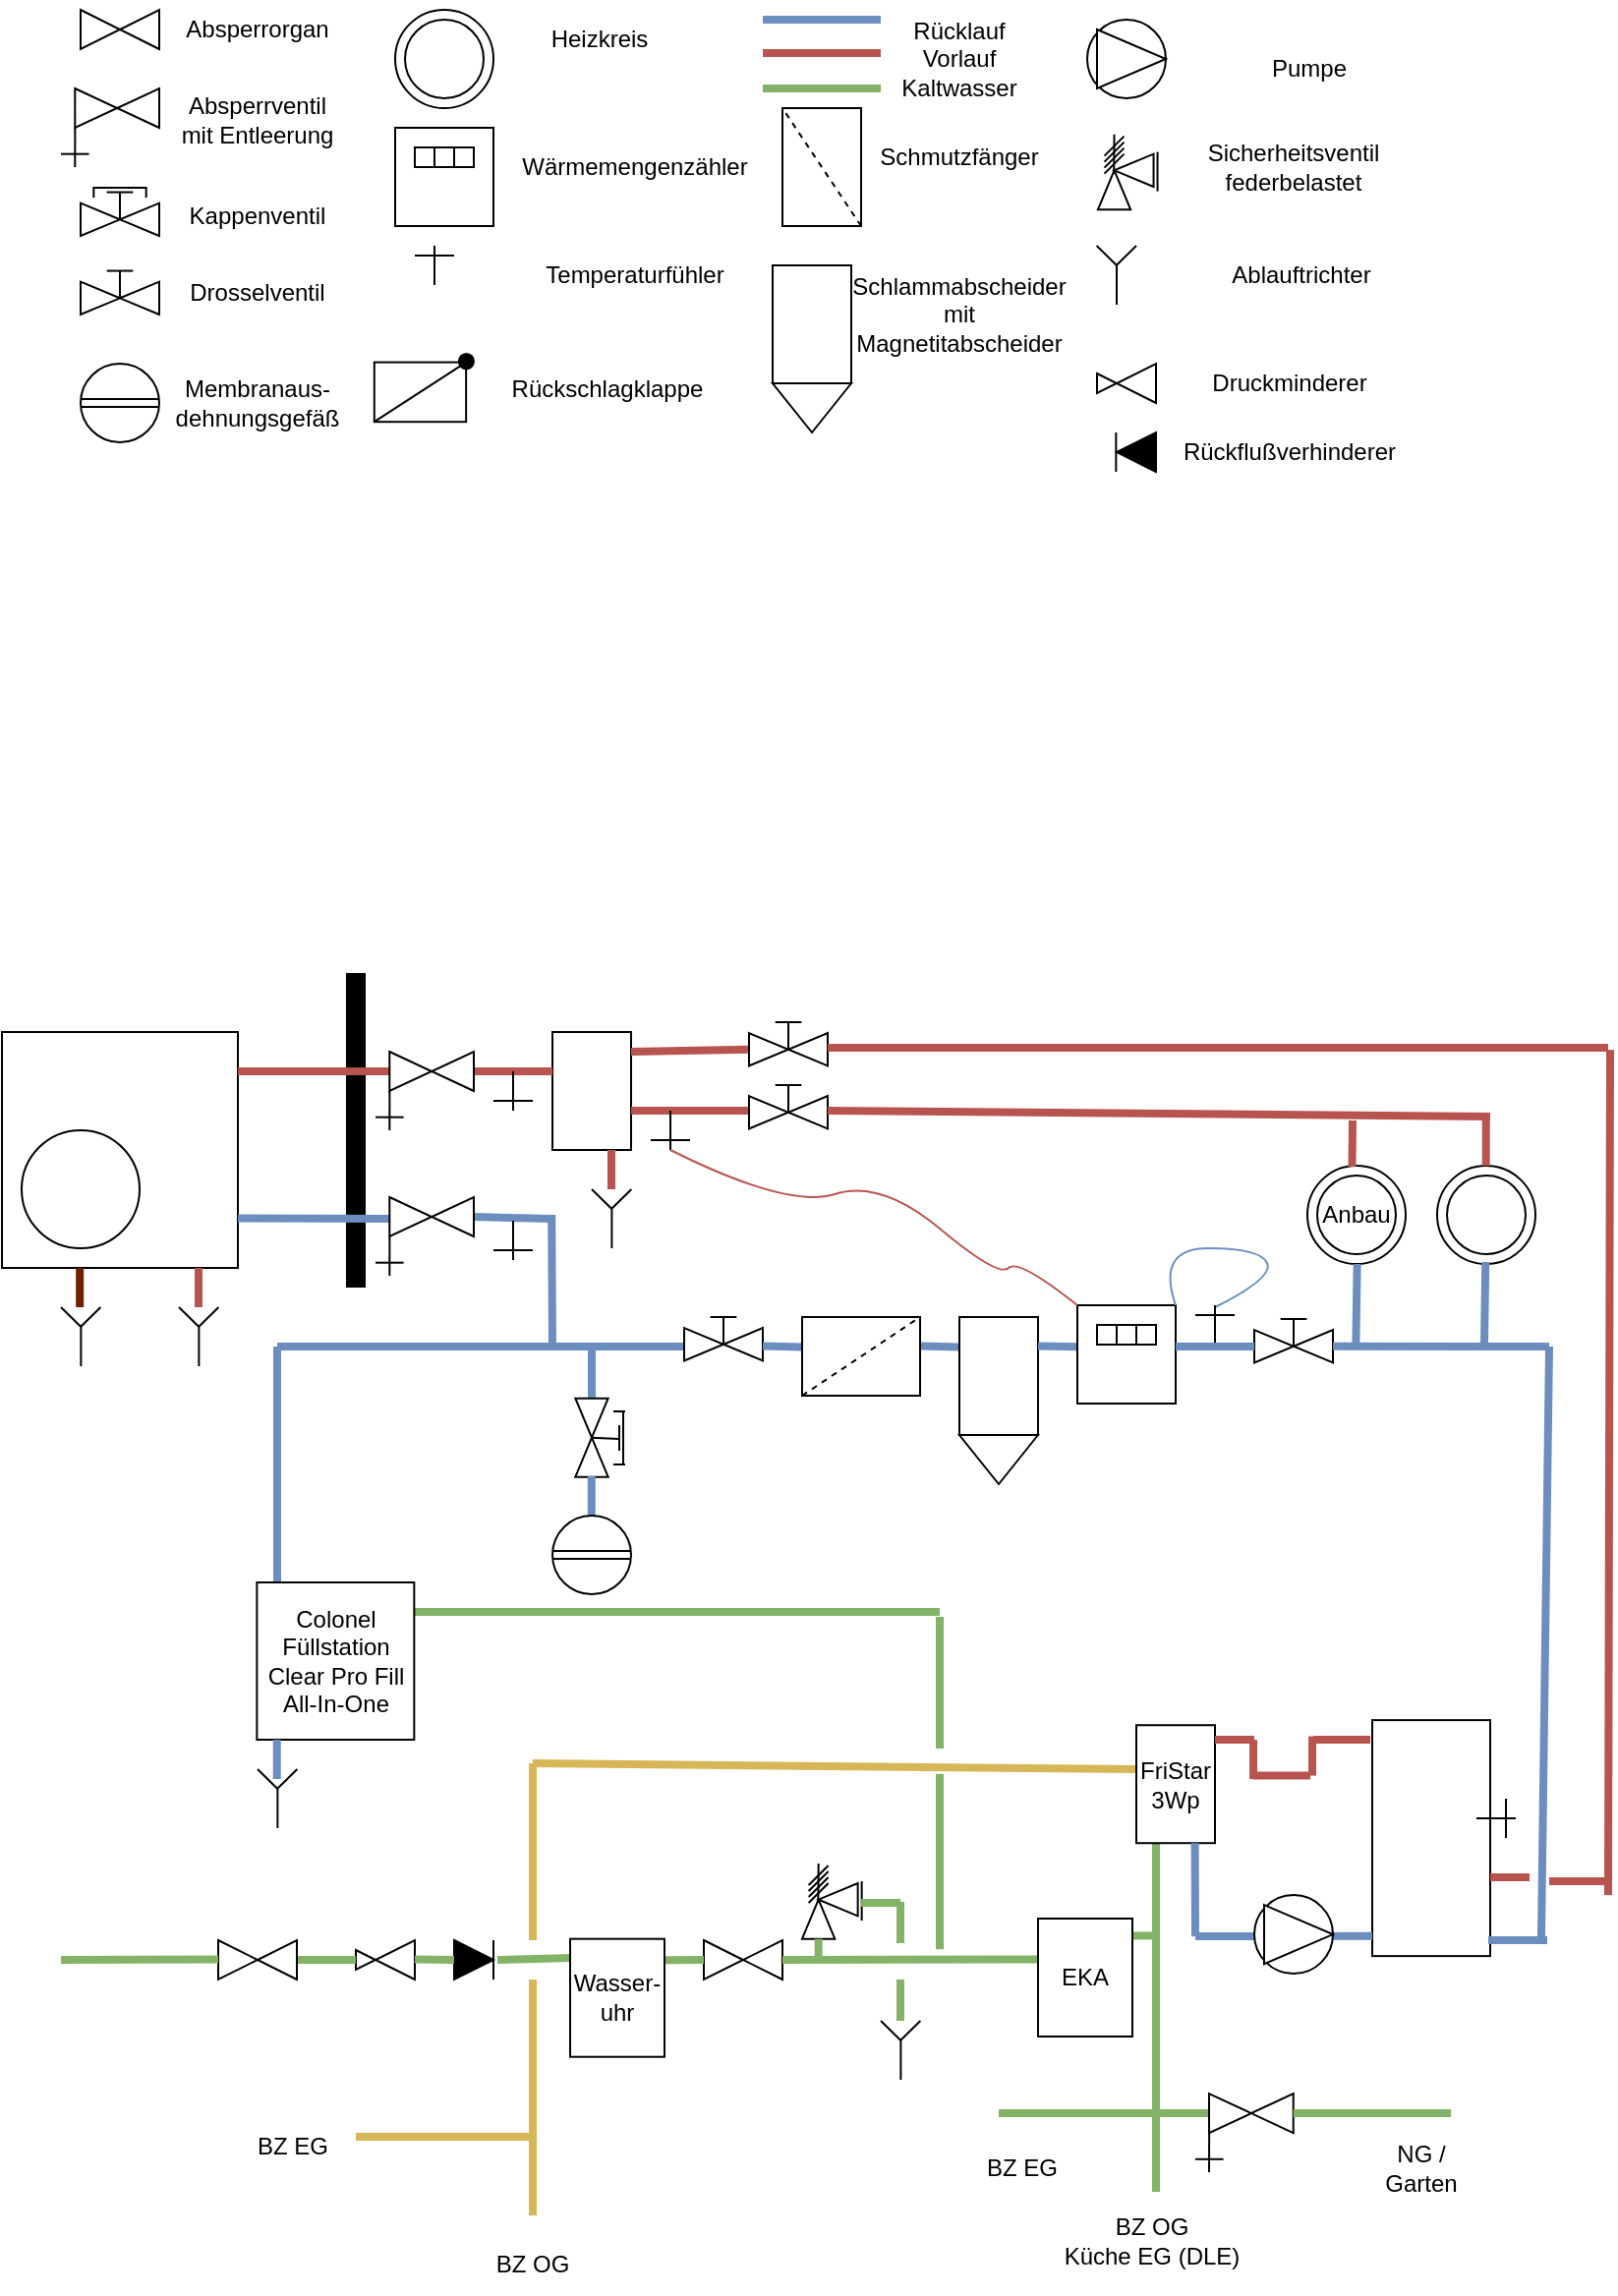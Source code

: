 <mxfile version="24.7.12">
  <diagram name="Seite-1" id="sB4p62nrwVd86XO2K_Cy">
    <mxGraphModel dx="1419" dy="463" grid="1" gridSize="10" guides="1" tooltips="1" connect="1" arrows="1" fold="1" page="1" pageScale="1" pageWidth="827" pageHeight="1169" math="0" shadow="0">
      <root>
        <mxCell id="0" />
        <mxCell id="1" parent="0" />
        <mxCell id="77hK2U9cgVGzca_YEiAG-3" value="" style="group" vertex="1" connectable="0" parent="1">
          <mxGeometry x="-787" y="5" width="40" height="20" as="geometry" />
        </mxCell>
        <mxCell id="77hK2U9cgVGzca_YEiAG-1" value="" style="triangle;whiteSpace=wrap;html=1;" vertex="1" parent="77hK2U9cgVGzca_YEiAG-3">
          <mxGeometry width="20" height="20" as="geometry" />
        </mxCell>
        <mxCell id="77hK2U9cgVGzca_YEiAG-2" value="" style="triangle;whiteSpace=wrap;html=1;rotation=-180;" vertex="1" parent="77hK2U9cgVGzca_YEiAG-3">
          <mxGeometry x="20" width="20" height="20" as="geometry" />
        </mxCell>
        <mxCell id="77hK2U9cgVGzca_YEiAG-22" value="" style="endArrow=none;html=1;rounded=0;jumpSize=6;strokeWidth=4;fillColor=#dae8fc;strokeColor=#6c8ebf;" edge="1" parent="1">
          <mxGeometry width="50" height="50" relative="1" as="geometry">
            <mxPoint x="-440" y="10" as="sourcePoint" />
            <mxPoint x="-380" y="10" as="targetPoint" />
          </mxGeometry>
        </mxCell>
        <mxCell id="77hK2U9cgVGzca_YEiAG-23" value="" style="endArrow=none;html=1;rounded=0;jumpSize=6;strokeWidth=4;fillColor=#f8cecc;strokeColor=#b85450;" edge="1" parent="1">
          <mxGeometry width="50" height="50" relative="1" as="geometry">
            <mxPoint x="-440" y="27" as="sourcePoint" />
            <mxPoint x="-380" y="27" as="targetPoint" />
          </mxGeometry>
        </mxCell>
        <mxCell id="77hK2U9cgVGzca_YEiAG-24" value="" style="whiteSpace=wrap;html=1;aspect=fixed;" vertex="1" parent="1">
          <mxGeometry x="-827" y="525" width="120" height="120" as="geometry" />
        </mxCell>
        <mxCell id="77hK2U9cgVGzca_YEiAG-25" value="" style="ellipse;whiteSpace=wrap;html=1;aspect=fixed;" vertex="1" parent="1">
          <mxGeometry x="-817" y="575" width="60" height="60" as="geometry" />
        </mxCell>
        <mxCell id="77hK2U9cgVGzca_YEiAG-26" value="" style="rounded=0;whiteSpace=wrap;html=1;" vertex="1" parent="1">
          <mxGeometry x="-547" y="525" width="40" height="60" as="geometry" />
        </mxCell>
        <mxCell id="77hK2U9cgVGzca_YEiAG-29" value="" style="group" vertex="1" connectable="0" parent="1">
          <mxGeometry x="-797" y="45" width="50" height="40" as="geometry" />
        </mxCell>
        <mxCell id="77hK2U9cgVGzca_YEiAG-7" value="" style="endArrow=none;html=1;rounded=0;" edge="1" parent="77hK2U9cgVGzca_YEiAG-29">
          <mxGeometry width="50" height="50" relative="1" as="geometry">
            <mxPoint y="33.333" as="sourcePoint" />
            <mxPoint x="14.286" y="33.333" as="targetPoint" />
          </mxGeometry>
        </mxCell>
        <mxCell id="77hK2U9cgVGzca_YEiAG-27" value="" style="group" vertex="1" connectable="0" parent="77hK2U9cgVGzca_YEiAG-29">
          <mxGeometry x="7.143" width="42.857" height="40" as="geometry" />
        </mxCell>
        <mxCell id="77hK2U9cgVGzca_YEiAG-4" value="" style="triangle;whiteSpace=wrap;html=1;" vertex="1" parent="77hK2U9cgVGzca_YEiAG-27">
          <mxGeometry width="21.429" height="20" as="geometry" />
        </mxCell>
        <mxCell id="77hK2U9cgVGzca_YEiAG-5" value="" style="triangle;whiteSpace=wrap;html=1;rotation=-180;" vertex="1" parent="77hK2U9cgVGzca_YEiAG-27">
          <mxGeometry x="21.429" width="21.429" height="20" as="geometry" />
        </mxCell>
        <mxCell id="77hK2U9cgVGzca_YEiAG-6" value="" style="endArrow=none;html=1;rounded=0;entryX=0.003;entryY=0.985;entryDx=0;entryDy=0;entryPerimeter=0;" edge="1" parent="77hK2U9cgVGzca_YEiAG-27" target="77hK2U9cgVGzca_YEiAG-4">
          <mxGeometry width="50" height="50" relative="1" as="geometry">
            <mxPoint y="40" as="sourcePoint" />
            <mxPoint x="0.714" y="19.333" as="targetPoint" />
          </mxGeometry>
        </mxCell>
        <mxCell id="77hK2U9cgVGzca_YEiAG-30" value="" style="group" vertex="1" connectable="0" parent="1">
          <mxGeometry x="-787" y="95" width="40" height="25" as="geometry" />
        </mxCell>
        <mxCell id="77hK2U9cgVGzca_YEiAG-8" value="" style="group" vertex="1" connectable="0" parent="77hK2U9cgVGzca_YEiAG-30">
          <mxGeometry y="8.333" width="40" height="16.667" as="geometry" />
        </mxCell>
        <mxCell id="77hK2U9cgVGzca_YEiAG-9" value="" style="triangle;whiteSpace=wrap;html=1;" vertex="1" parent="77hK2U9cgVGzca_YEiAG-8">
          <mxGeometry width="20" height="16.667" as="geometry" />
        </mxCell>
        <mxCell id="77hK2U9cgVGzca_YEiAG-10" value="" style="triangle;whiteSpace=wrap;html=1;rotation=-180;" vertex="1" parent="77hK2U9cgVGzca_YEiAG-8">
          <mxGeometry x="20" width="20" height="16.667" as="geometry" />
        </mxCell>
        <mxCell id="77hK2U9cgVGzca_YEiAG-11" value="" style="endArrow=none;html=1;rounded=0;exitX=1;exitY=0.5;exitDx=0;exitDy=0;" edge="1" parent="77hK2U9cgVGzca_YEiAG-30" source="77hK2U9cgVGzca_YEiAG-9">
          <mxGeometry width="50" height="50" relative="1" as="geometry">
            <mxPoint x="20" y="13.889" as="sourcePoint" />
            <mxPoint x="20" y="2.778" as="targetPoint" />
          </mxGeometry>
        </mxCell>
        <mxCell id="77hK2U9cgVGzca_YEiAG-12" value="" style="endArrow=none;html=1;rounded=0;" edge="1" parent="77hK2U9cgVGzca_YEiAG-30">
          <mxGeometry width="50" height="50" relative="1" as="geometry">
            <mxPoint x="13.333" y="2.778" as="sourcePoint" />
            <mxPoint x="26.667" y="2.778" as="targetPoint" />
          </mxGeometry>
        </mxCell>
        <mxCell id="77hK2U9cgVGzca_YEiAG-13" value="" style="endArrow=none;html=1;rounded=0;" edge="1" parent="77hK2U9cgVGzca_YEiAG-30">
          <mxGeometry width="50" height="50" relative="1" as="geometry">
            <mxPoint x="6.667" y="0.556" as="sourcePoint" />
            <mxPoint x="33.333" y="0.556" as="targetPoint" />
          </mxGeometry>
        </mxCell>
        <mxCell id="77hK2U9cgVGzca_YEiAG-14" value="" style="endArrow=none;html=1;rounded=0;" edge="1" parent="77hK2U9cgVGzca_YEiAG-30">
          <mxGeometry width="50" height="50" relative="1" as="geometry">
            <mxPoint x="6.667" y="5.556" as="sourcePoint" />
            <mxPoint x="6.667" as="targetPoint" />
          </mxGeometry>
        </mxCell>
        <mxCell id="77hK2U9cgVGzca_YEiAG-15" value="" style="endArrow=none;html=1;rounded=0;" edge="1" parent="77hK2U9cgVGzca_YEiAG-30">
          <mxGeometry width="50" height="50" relative="1" as="geometry">
            <mxPoint x="13.333" y="0.556" as="sourcePoint" />
            <mxPoint x="33.333" y="0.556" as="targetPoint" />
          </mxGeometry>
        </mxCell>
        <mxCell id="77hK2U9cgVGzca_YEiAG-17" value="" style="endArrow=none;html=1;rounded=0;" edge="1" parent="77hK2U9cgVGzca_YEiAG-30">
          <mxGeometry width="50" height="50" relative="1" as="geometry">
            <mxPoint x="6.667" y="2.778" as="sourcePoint" />
            <mxPoint x="6.667" y="2.778" as="targetPoint" />
          </mxGeometry>
        </mxCell>
        <mxCell id="77hK2U9cgVGzca_YEiAG-18" value="" style="endArrow=none;html=1;rounded=0;" edge="1" parent="77hK2U9cgVGzca_YEiAG-30">
          <mxGeometry width="50" height="50" relative="1" as="geometry">
            <mxPoint x="33.333" y="5.556" as="sourcePoint" />
            <mxPoint x="33.333" as="targetPoint" />
          </mxGeometry>
        </mxCell>
        <mxCell id="77hK2U9cgVGzca_YEiAG-32" value="" style="group" vertex="1" connectable="0" parent="1">
          <mxGeometry x="-787" y="185" width="40" height="40" as="geometry" />
        </mxCell>
        <mxCell id="77hK2U9cgVGzca_YEiAG-19" value="" style="ellipse;whiteSpace=wrap;html=1;aspect=fixed;" vertex="1" parent="77hK2U9cgVGzca_YEiAG-32">
          <mxGeometry width="40" height="40" as="geometry" />
        </mxCell>
        <mxCell id="77hK2U9cgVGzca_YEiAG-20" value="" style="endArrow=none;html=1;rounded=0;entryX=1;entryY=0.5;entryDx=0;entryDy=0;exitX=0;exitY=0.5;exitDx=0;exitDy=0;" edge="1" parent="77hK2U9cgVGzca_YEiAG-32">
          <mxGeometry width="50" height="50" relative="1" as="geometry">
            <mxPoint x="5.684e-14" y="22" as="sourcePoint" />
            <mxPoint x="40.0" y="22" as="targetPoint" />
          </mxGeometry>
        </mxCell>
        <mxCell id="77hK2U9cgVGzca_YEiAG-21" value="" style="endArrow=none;html=1;rounded=0;entryX=1;entryY=0.5;entryDx=0;entryDy=0;exitX=0;exitY=0.5;exitDx=0;exitDy=0;" edge="1" parent="77hK2U9cgVGzca_YEiAG-32">
          <mxGeometry width="50" height="50" relative="1" as="geometry">
            <mxPoint y="17.967" as="sourcePoint" />
            <mxPoint x="40" y="17.967" as="targetPoint" />
          </mxGeometry>
        </mxCell>
        <mxCell id="77hK2U9cgVGzca_YEiAG-33" value="" style="endArrow=none;html=1;rounded=0;strokeWidth=10;" edge="1" parent="1">
          <mxGeometry width="50" height="50" relative="1" as="geometry">
            <mxPoint x="-647" y="655" as="sourcePoint" />
            <mxPoint x="-647" y="495" as="targetPoint" />
          </mxGeometry>
        </mxCell>
        <mxCell id="77hK2U9cgVGzca_YEiAG-34" value="" style="endArrow=none;html=1;rounded=0;jumpSize=6;strokeWidth=4;fillColor=#f8cecc;strokeColor=#b85450;" edge="1" parent="1">
          <mxGeometry width="50" height="50" relative="1" as="geometry">
            <mxPoint x="-707" y="545" as="sourcePoint" />
            <mxPoint x="-627" y="545" as="targetPoint" />
          </mxGeometry>
        </mxCell>
        <mxCell id="77hK2U9cgVGzca_YEiAG-35" value="" style="endArrow=none;html=1;rounded=0;jumpSize=6;strokeWidth=4;fillColor=#dae8fc;strokeColor=#6c8ebf;" edge="1" parent="1">
          <mxGeometry width="50" height="50" relative="1" as="geometry">
            <mxPoint x="-707" y="619.78" as="sourcePoint" />
            <mxPoint x="-627" y="620" as="targetPoint" />
          </mxGeometry>
        </mxCell>
        <mxCell id="77hK2U9cgVGzca_YEiAG-60" value="" style="endArrow=none;html=1;rounded=0;jumpSize=6;strokeWidth=4;fillColor=#f8cecc;strokeColor=#b85450;exitX=0;exitY=0.5;exitDx=0;exitDy=0;" edge="1" parent="1" source="77hK2U9cgVGzca_YEiAG-188">
          <mxGeometry width="50" height="50" relative="1" as="geometry">
            <mxPoint x="-577" y="545" as="sourcePoint" />
            <mxPoint x="-547" y="545" as="targetPoint" />
          </mxGeometry>
        </mxCell>
        <mxCell id="77hK2U9cgVGzca_YEiAG-61" value="" style="endArrow=none;html=1;rounded=0;jumpSize=6;strokeWidth=4;fillColor=#dae8fc;strokeColor=#6c8ebf;" edge="1" parent="1">
          <mxGeometry width="50" height="50" relative="1" as="geometry">
            <mxPoint x="-687" y="685" as="sourcePoint" />
            <mxPoint x="-480" y="685" as="targetPoint" />
          </mxGeometry>
        </mxCell>
        <mxCell id="77hK2U9cgVGzca_YEiAG-62" value="" style="endArrow=none;html=1;rounded=0;jumpSize=6;strokeWidth=4;fillColor=#dae8fc;strokeColor=#6c8ebf;" edge="1" parent="1">
          <mxGeometry width="50" height="50" relative="1" as="geometry">
            <mxPoint x="-527" y="711" as="sourcePoint" />
            <mxPoint x="-527" y="686" as="targetPoint" />
          </mxGeometry>
        </mxCell>
        <mxCell id="77hK2U9cgVGzca_YEiAG-75" value="" style="group;rotation=90;" vertex="1" connectable="0" parent="1">
          <mxGeometry x="-543" y="719" width="40" height="25" as="geometry" />
        </mxCell>
        <mxCell id="77hK2U9cgVGzca_YEiAG-76" value="" style="group;rotation=90;" vertex="1" connectable="0" parent="77hK2U9cgVGzca_YEiAG-75">
          <mxGeometry x="-4" y="4" width="40" height="16.667" as="geometry" />
        </mxCell>
        <mxCell id="77hK2U9cgVGzca_YEiAG-77" value="" style="triangle;whiteSpace=wrap;html=1;rotation=90;" vertex="1" parent="77hK2U9cgVGzca_YEiAG-76">
          <mxGeometry x="10" y="-10" width="20" height="16.667" as="geometry" />
        </mxCell>
        <mxCell id="77hK2U9cgVGzca_YEiAG-78" value="" style="triangle;whiteSpace=wrap;html=1;rotation=-90;" vertex="1" parent="77hK2U9cgVGzca_YEiAG-76">
          <mxGeometry x="10" y="10" width="20" height="16.667" as="geometry" />
        </mxCell>
        <mxCell id="77hK2U9cgVGzca_YEiAG-79" value="" style="endArrow=none;html=1;rounded=0;exitX=1;exitY=0.5;exitDx=0;exitDy=0;" edge="1" parent="77hK2U9cgVGzca_YEiAG-75" source="77hK2U9cgVGzca_YEiAG-77">
          <mxGeometry width="50" height="50" relative="1" as="geometry">
            <mxPoint x="19" y="13" as="sourcePoint" />
            <mxPoint x="30" y="13" as="targetPoint" />
          </mxGeometry>
        </mxCell>
        <mxCell id="77hK2U9cgVGzca_YEiAG-80" value="" style="endArrow=none;html=1;rounded=0;" edge="1" parent="77hK2U9cgVGzca_YEiAG-75">
          <mxGeometry width="50" height="50" relative="1" as="geometry">
            <mxPoint x="30" y="6" as="sourcePoint" />
            <mxPoint x="30" y="19" as="targetPoint" />
          </mxGeometry>
        </mxCell>
        <mxCell id="77hK2U9cgVGzca_YEiAG-81" value="" style="endArrow=none;html=1;rounded=0;" edge="1" parent="77hK2U9cgVGzca_YEiAG-75">
          <mxGeometry width="50" height="50" relative="1" as="geometry">
            <mxPoint x="32" y="-1" as="sourcePoint" />
            <mxPoint x="32" y="26" as="targetPoint" />
          </mxGeometry>
        </mxCell>
        <mxCell id="77hK2U9cgVGzca_YEiAG-82" value="" style="endArrow=none;html=1;rounded=0;" edge="1" parent="77hK2U9cgVGzca_YEiAG-75">
          <mxGeometry width="50" height="50" relative="1" as="geometry">
            <mxPoint x="27" y="-1" as="sourcePoint" />
            <mxPoint x="33" y="-1" as="targetPoint" />
          </mxGeometry>
        </mxCell>
        <mxCell id="77hK2U9cgVGzca_YEiAG-83" value="" style="endArrow=none;html=1;rounded=0;" edge="1" parent="77hK2U9cgVGzca_YEiAG-75">
          <mxGeometry width="50" height="50" relative="1" as="geometry">
            <mxPoint x="32" y="6" as="sourcePoint" />
            <mxPoint x="32" y="26" as="targetPoint" />
          </mxGeometry>
        </mxCell>
        <mxCell id="77hK2U9cgVGzca_YEiAG-84" value="" style="endArrow=none;html=1;rounded=0;" edge="1" parent="77hK2U9cgVGzca_YEiAG-75">
          <mxGeometry width="50" height="50" relative="1" as="geometry">
            <mxPoint x="30" y="-1" as="sourcePoint" />
            <mxPoint x="30" y="-1" as="targetPoint" />
          </mxGeometry>
        </mxCell>
        <mxCell id="77hK2U9cgVGzca_YEiAG-85" value="" style="endArrow=none;html=1;rounded=0;" edge="1" parent="77hK2U9cgVGzca_YEiAG-75">
          <mxGeometry width="50" height="50" relative="1" as="geometry">
            <mxPoint x="27" y="26" as="sourcePoint" />
            <mxPoint x="33" y="26" as="targetPoint" />
          </mxGeometry>
        </mxCell>
        <mxCell id="77hK2U9cgVGzca_YEiAG-87" value="" style="endArrow=none;html=1;rounded=0;jumpSize=6;strokeWidth=4;fillColor=#dae8fc;strokeColor=#6c8ebf;" edge="1" parent="1">
          <mxGeometry width="50" height="50" relative="1" as="geometry">
            <mxPoint x="-527.11" y="776" as="sourcePoint" />
            <mxPoint x="-527.11" y="751" as="targetPoint" />
          </mxGeometry>
        </mxCell>
        <mxCell id="77hK2U9cgVGzca_YEiAG-88" value="" style="group" vertex="1" connectable="0" parent="1">
          <mxGeometry x="-547" y="771" width="40" height="40" as="geometry" />
        </mxCell>
        <mxCell id="77hK2U9cgVGzca_YEiAG-89" value="" style="ellipse;whiteSpace=wrap;html=1;aspect=fixed;" vertex="1" parent="77hK2U9cgVGzca_YEiAG-88">
          <mxGeometry width="40" height="40" as="geometry" />
        </mxCell>
        <mxCell id="77hK2U9cgVGzca_YEiAG-90" value="" style="endArrow=none;html=1;rounded=0;entryX=1;entryY=0.5;entryDx=0;entryDy=0;exitX=0;exitY=0.5;exitDx=0;exitDy=0;" edge="1" parent="77hK2U9cgVGzca_YEiAG-88">
          <mxGeometry width="50" height="50" relative="1" as="geometry">
            <mxPoint x="5.684e-14" y="22" as="sourcePoint" />
            <mxPoint x="40.0" y="22" as="targetPoint" />
          </mxGeometry>
        </mxCell>
        <mxCell id="77hK2U9cgVGzca_YEiAG-91" value="" style="endArrow=none;html=1;rounded=0;entryX=1;entryY=0.5;entryDx=0;entryDy=0;exitX=0;exitY=0.5;exitDx=0;exitDy=0;" edge="1" parent="77hK2U9cgVGzca_YEiAG-88">
          <mxGeometry width="50" height="50" relative="1" as="geometry">
            <mxPoint y="17.967" as="sourcePoint" />
            <mxPoint x="40" y="17.967" as="targetPoint" />
          </mxGeometry>
        </mxCell>
        <mxCell id="77hK2U9cgVGzca_YEiAG-99" value="" style="group" vertex="1" connectable="0" parent="1">
          <mxGeometry x="-787" y="137.778" width="40" height="22.222" as="geometry" />
        </mxCell>
        <mxCell id="77hK2U9cgVGzca_YEiAG-50" value="" style="group" vertex="1" connectable="0" parent="77hK2U9cgVGzca_YEiAG-99">
          <mxGeometry y="5.556" width="40" height="16.667" as="geometry" />
        </mxCell>
        <mxCell id="77hK2U9cgVGzca_YEiAG-51" value="" style="triangle;whiteSpace=wrap;html=1;" vertex="1" parent="77hK2U9cgVGzca_YEiAG-50">
          <mxGeometry width="20" height="16.667" as="geometry" />
        </mxCell>
        <mxCell id="77hK2U9cgVGzca_YEiAG-52" value="" style="triangle;whiteSpace=wrap;html=1;rotation=-180;" vertex="1" parent="77hK2U9cgVGzca_YEiAG-50">
          <mxGeometry x="20" width="20" height="16.667" as="geometry" />
        </mxCell>
        <mxCell id="77hK2U9cgVGzca_YEiAG-53" value="" style="endArrow=none;html=1;rounded=0;exitX=1;exitY=0.5;exitDx=0;exitDy=0;" edge="1" parent="77hK2U9cgVGzca_YEiAG-99" source="77hK2U9cgVGzca_YEiAG-51">
          <mxGeometry width="50" height="50" relative="1" as="geometry">
            <mxPoint x="20" y="11.111" as="sourcePoint" />
            <mxPoint x="20" as="targetPoint" />
          </mxGeometry>
        </mxCell>
        <mxCell id="77hK2U9cgVGzca_YEiAG-54" value="" style="endArrow=none;html=1;rounded=0;" edge="1" parent="77hK2U9cgVGzca_YEiAG-99">
          <mxGeometry width="50" height="50" relative="1" as="geometry">
            <mxPoint x="13.333" as="sourcePoint" />
            <mxPoint x="26.667" as="targetPoint" />
          </mxGeometry>
        </mxCell>
        <mxCell id="77hK2U9cgVGzca_YEiAG-58" value="" style="endArrow=none;html=1;rounded=0;" edge="1" parent="77hK2U9cgVGzca_YEiAG-99">
          <mxGeometry width="50" height="50" relative="1" as="geometry">
            <mxPoint x="6.667" as="sourcePoint" />
            <mxPoint x="6.667" as="targetPoint" />
          </mxGeometry>
        </mxCell>
        <mxCell id="77hK2U9cgVGzca_YEiAG-100" value="" style="group" vertex="1" connectable="0" parent="1">
          <mxGeometry x="-190" y="670.998" width="40" height="22.222" as="geometry" />
        </mxCell>
        <mxCell id="77hK2U9cgVGzca_YEiAG-101" value="" style="group" vertex="1" connectable="0" parent="77hK2U9cgVGzca_YEiAG-100">
          <mxGeometry y="5.556" width="40" height="16.667" as="geometry" />
        </mxCell>
        <mxCell id="77hK2U9cgVGzca_YEiAG-102" value="" style="triangle;whiteSpace=wrap;html=1;" vertex="1" parent="77hK2U9cgVGzca_YEiAG-101">
          <mxGeometry width="20" height="16.667" as="geometry" />
        </mxCell>
        <mxCell id="77hK2U9cgVGzca_YEiAG-103" value="" style="triangle;whiteSpace=wrap;html=1;rotation=-180;" vertex="1" parent="77hK2U9cgVGzca_YEiAG-101">
          <mxGeometry x="20" width="20" height="16.667" as="geometry" />
        </mxCell>
        <mxCell id="77hK2U9cgVGzca_YEiAG-104" value="" style="endArrow=none;html=1;rounded=0;exitX=1;exitY=0.5;exitDx=0;exitDy=0;" edge="1" parent="77hK2U9cgVGzca_YEiAG-100" source="77hK2U9cgVGzca_YEiAG-102">
          <mxGeometry width="50" height="50" relative="1" as="geometry">
            <mxPoint x="20" y="11.111" as="sourcePoint" />
            <mxPoint x="20" as="targetPoint" />
          </mxGeometry>
        </mxCell>
        <mxCell id="77hK2U9cgVGzca_YEiAG-105" value="" style="endArrow=none;html=1;rounded=0;" edge="1" parent="77hK2U9cgVGzca_YEiAG-100">
          <mxGeometry width="50" height="50" relative="1" as="geometry">
            <mxPoint x="13.333" as="sourcePoint" />
            <mxPoint x="26.667" as="targetPoint" />
          </mxGeometry>
        </mxCell>
        <mxCell id="77hK2U9cgVGzca_YEiAG-106" value="" style="endArrow=none;html=1;rounded=0;" edge="1" parent="77hK2U9cgVGzca_YEiAG-100">
          <mxGeometry width="50" height="50" relative="1" as="geometry">
            <mxPoint x="6.667" as="sourcePoint" />
            <mxPoint x="6.667" as="targetPoint" />
          </mxGeometry>
        </mxCell>
        <mxCell id="77hK2U9cgVGzca_YEiAG-107" value="" style="group" vertex="1" connectable="0" parent="1">
          <mxGeometry x="-480" y="669.998" width="40" height="22.222" as="geometry" />
        </mxCell>
        <mxCell id="77hK2U9cgVGzca_YEiAG-108" value="" style="group" vertex="1" connectable="0" parent="77hK2U9cgVGzca_YEiAG-107">
          <mxGeometry y="5.556" width="40" height="16.667" as="geometry" />
        </mxCell>
        <mxCell id="77hK2U9cgVGzca_YEiAG-109" value="" style="triangle;whiteSpace=wrap;html=1;" vertex="1" parent="77hK2U9cgVGzca_YEiAG-108">
          <mxGeometry width="20" height="16.667" as="geometry" />
        </mxCell>
        <mxCell id="77hK2U9cgVGzca_YEiAG-110" value="" style="triangle;whiteSpace=wrap;html=1;rotation=-180;" vertex="1" parent="77hK2U9cgVGzca_YEiAG-108">
          <mxGeometry x="20" width="20" height="16.667" as="geometry" />
        </mxCell>
        <mxCell id="77hK2U9cgVGzca_YEiAG-111" value="" style="endArrow=none;html=1;rounded=0;exitX=1;exitY=0.5;exitDx=0;exitDy=0;" edge="1" parent="77hK2U9cgVGzca_YEiAG-107" source="77hK2U9cgVGzca_YEiAG-109">
          <mxGeometry width="50" height="50" relative="1" as="geometry">
            <mxPoint x="20" y="11.111" as="sourcePoint" />
            <mxPoint x="20" as="targetPoint" />
          </mxGeometry>
        </mxCell>
        <mxCell id="77hK2U9cgVGzca_YEiAG-112" value="" style="endArrow=none;html=1;rounded=0;" edge="1" parent="77hK2U9cgVGzca_YEiAG-107">
          <mxGeometry width="50" height="50" relative="1" as="geometry">
            <mxPoint x="13.333" as="sourcePoint" />
            <mxPoint x="26.667" as="targetPoint" />
          </mxGeometry>
        </mxCell>
        <mxCell id="77hK2U9cgVGzca_YEiAG-113" value="" style="endArrow=none;html=1;rounded=0;" edge="1" parent="77hK2U9cgVGzca_YEiAG-107">
          <mxGeometry width="50" height="50" relative="1" as="geometry">
            <mxPoint x="6.667" as="sourcePoint" />
            <mxPoint x="6.667" as="targetPoint" />
          </mxGeometry>
        </mxCell>
        <mxCell id="77hK2U9cgVGzca_YEiAG-118" value="" style="endArrow=none;html=1;rounded=0;jumpSize=6;strokeWidth=4;fillColor=#dae8fc;strokeColor=#6c8ebf;" edge="1" parent="1">
          <mxGeometry width="50" height="50" relative="1" as="geometry">
            <mxPoint x="-440" y="684.79" as="sourcePoint" />
            <mxPoint x="-420" y="685.21" as="targetPoint" />
          </mxGeometry>
        </mxCell>
        <mxCell id="77hK2U9cgVGzca_YEiAG-121" value="" style="endArrow=none;html=1;rounded=0;jumpSize=6;strokeWidth=4;fillColor=#dae8fc;strokeColor=#6c8ebf;" edge="1" parent="1">
          <mxGeometry width="50" height="50" relative="1" as="geometry">
            <mxPoint x="-360" y="684.79" as="sourcePoint" />
            <mxPoint x="-340" y="685.21" as="targetPoint" />
          </mxGeometry>
        </mxCell>
        <mxCell id="77hK2U9cgVGzca_YEiAG-123" value="" style="group" vertex="1" connectable="0" parent="1">
          <mxGeometry x="-420" y="670" width="60" height="40" as="geometry" />
        </mxCell>
        <mxCell id="77hK2U9cgVGzca_YEiAG-114" value="" style="rounded=0;whiteSpace=wrap;html=1;rotation=90;" vertex="1" parent="77hK2U9cgVGzca_YEiAG-123">
          <mxGeometry x="10" y="-10" width="40" height="60" as="geometry" />
        </mxCell>
        <mxCell id="77hK2U9cgVGzca_YEiAG-115" value="" style="endArrow=none;dashed=1;html=1;rounded=0;entryX=0;entryY=0;entryDx=0;entryDy=0;exitX=1;exitY=1;exitDx=0;exitDy=0;" edge="1" parent="77hK2U9cgVGzca_YEiAG-123" source="77hK2U9cgVGzca_YEiAG-114" target="77hK2U9cgVGzca_YEiAG-114">
          <mxGeometry width="50" height="50" relative="1" as="geometry">
            <mxPoint x="265" y="155" as="sourcePoint" />
            <mxPoint x="315" y="105" as="targetPoint" />
          </mxGeometry>
        </mxCell>
        <mxCell id="77hK2U9cgVGzca_YEiAG-124" value="" style="group;rotation=-90;" vertex="1" connectable="0" parent="1">
          <mxGeometry x="-440" y="65" width="60" height="40" as="geometry" />
        </mxCell>
        <mxCell id="77hK2U9cgVGzca_YEiAG-125" value="" style="rounded=0;whiteSpace=wrap;html=1;rotation=0;" vertex="1" parent="77hK2U9cgVGzca_YEiAG-124">
          <mxGeometry x="10" y="-10" width="40" height="60" as="geometry" />
        </mxCell>
        <mxCell id="77hK2U9cgVGzca_YEiAG-126" value="" style="endArrow=none;dashed=1;html=1;rounded=0;entryX=0;entryY=0;entryDx=0;entryDy=0;exitX=1;exitY=1;exitDx=0;exitDy=0;" edge="1" parent="77hK2U9cgVGzca_YEiAG-124" source="77hK2U9cgVGzca_YEiAG-125" target="77hK2U9cgVGzca_YEiAG-125">
          <mxGeometry width="50" height="50" relative="1" as="geometry">
            <mxPoint x="165" y="-215" as="sourcePoint" />
            <mxPoint x="115" y="-265" as="targetPoint" />
          </mxGeometry>
        </mxCell>
        <mxCell id="77hK2U9cgVGzca_YEiAG-127" value="" style="group" vertex="1" connectable="0" parent="1">
          <mxGeometry x="-435" y="135" width="40" height="85" as="geometry" />
        </mxCell>
        <mxCell id="77hK2U9cgVGzca_YEiAG-116" value="" style="rounded=0;whiteSpace=wrap;html=1;" vertex="1" parent="77hK2U9cgVGzca_YEiAG-127">
          <mxGeometry width="40" height="60" as="geometry" />
        </mxCell>
        <mxCell id="77hK2U9cgVGzca_YEiAG-117" value="" style="triangle;whiteSpace=wrap;html=1;rotation=90;" vertex="1" parent="77hK2U9cgVGzca_YEiAG-127">
          <mxGeometry x="7.5" y="52.5" width="25" height="40" as="geometry" />
        </mxCell>
        <mxCell id="77hK2U9cgVGzca_YEiAG-128" value="" style="group" vertex="1" connectable="0" parent="1">
          <mxGeometry x="-340" y="670" width="40" height="85" as="geometry" />
        </mxCell>
        <mxCell id="77hK2U9cgVGzca_YEiAG-129" value="" style="rounded=0;whiteSpace=wrap;html=1;" vertex="1" parent="77hK2U9cgVGzca_YEiAG-128">
          <mxGeometry width="40" height="60" as="geometry" />
        </mxCell>
        <mxCell id="77hK2U9cgVGzca_YEiAG-130" value="" style="triangle;whiteSpace=wrap;html=1;rotation=90;" vertex="1" parent="77hK2U9cgVGzca_YEiAG-128">
          <mxGeometry x="7.5" y="52.5" width="25" height="40" as="geometry" />
        </mxCell>
        <mxCell id="77hK2U9cgVGzca_YEiAG-131" value="" style="endArrow=none;html=1;rounded=0;jumpSize=6;strokeWidth=4;fillColor=#dae8fc;strokeColor=#6c8ebf;" edge="1" parent="1">
          <mxGeometry width="50" height="50" relative="1" as="geometry">
            <mxPoint x="-300" y="684.76" as="sourcePoint" />
            <mxPoint x="-280" y="685.18" as="targetPoint" />
          </mxGeometry>
        </mxCell>
        <mxCell id="77hK2U9cgVGzca_YEiAG-134" value="" style="endArrow=none;html=1;rounded=0;jumpSize=6;strokeWidth=4;fillColor=#f8cecc;strokeColor=#b85450;entryX=0;entryY=0.5;entryDx=0;entryDy=0;" edge="1" parent="1" target="77hK2U9cgVGzca_YEiAG-145">
          <mxGeometry width="50" height="50" relative="1" as="geometry">
            <mxPoint x="-507" y="535" as="sourcePoint" />
            <mxPoint x="-477" y="535" as="targetPoint" />
          </mxGeometry>
        </mxCell>
        <mxCell id="77hK2U9cgVGzca_YEiAG-135" value="" style="endArrow=none;html=1;rounded=0;jumpSize=6;strokeWidth=4;fillColor=#f8cecc;strokeColor=#b85450;" edge="1" parent="1">
          <mxGeometry width="50" height="50" relative="1" as="geometry">
            <mxPoint x="-507" y="565" as="sourcePoint" />
            <mxPoint x="-447" y="565" as="targetPoint" />
          </mxGeometry>
        </mxCell>
        <mxCell id="77hK2U9cgVGzca_YEiAG-136" value="" style="group" vertex="1" connectable="0" parent="1">
          <mxGeometry x="-447" y="551.998" width="40" height="22.222" as="geometry" />
        </mxCell>
        <mxCell id="77hK2U9cgVGzca_YEiAG-137" value="" style="group" vertex="1" connectable="0" parent="77hK2U9cgVGzca_YEiAG-136">
          <mxGeometry y="5.556" width="40" height="16.667" as="geometry" />
        </mxCell>
        <mxCell id="77hK2U9cgVGzca_YEiAG-138" value="" style="triangle;whiteSpace=wrap;html=1;" vertex="1" parent="77hK2U9cgVGzca_YEiAG-137">
          <mxGeometry width="20" height="16.667" as="geometry" />
        </mxCell>
        <mxCell id="77hK2U9cgVGzca_YEiAG-139" value="" style="triangle;whiteSpace=wrap;html=1;rotation=-180;" vertex="1" parent="77hK2U9cgVGzca_YEiAG-137">
          <mxGeometry x="20" width="20" height="16.667" as="geometry" />
        </mxCell>
        <mxCell id="77hK2U9cgVGzca_YEiAG-140" value="" style="endArrow=none;html=1;rounded=0;exitX=1;exitY=0.5;exitDx=0;exitDy=0;" edge="1" parent="77hK2U9cgVGzca_YEiAG-136" source="77hK2U9cgVGzca_YEiAG-138">
          <mxGeometry width="50" height="50" relative="1" as="geometry">
            <mxPoint x="20" y="11.111" as="sourcePoint" />
            <mxPoint x="20" as="targetPoint" />
          </mxGeometry>
        </mxCell>
        <mxCell id="77hK2U9cgVGzca_YEiAG-141" value="" style="endArrow=none;html=1;rounded=0;" edge="1" parent="77hK2U9cgVGzca_YEiAG-136">
          <mxGeometry width="50" height="50" relative="1" as="geometry">
            <mxPoint x="13.333" as="sourcePoint" />
            <mxPoint x="26.667" as="targetPoint" />
          </mxGeometry>
        </mxCell>
        <mxCell id="77hK2U9cgVGzca_YEiAG-142" value="" style="endArrow=none;html=1;rounded=0;" edge="1" parent="77hK2U9cgVGzca_YEiAG-136">
          <mxGeometry width="50" height="50" relative="1" as="geometry">
            <mxPoint x="6.667" as="sourcePoint" />
            <mxPoint x="6.667" as="targetPoint" />
          </mxGeometry>
        </mxCell>
        <mxCell id="77hK2U9cgVGzca_YEiAG-143" value="" style="group" vertex="1" connectable="0" parent="1">
          <mxGeometry x="-447" y="519.998" width="40" height="22.222" as="geometry" />
        </mxCell>
        <mxCell id="77hK2U9cgVGzca_YEiAG-144" value="" style="group" vertex="1" connectable="0" parent="77hK2U9cgVGzca_YEiAG-143">
          <mxGeometry y="5.556" width="40" height="16.667" as="geometry" />
        </mxCell>
        <mxCell id="77hK2U9cgVGzca_YEiAG-145" value="" style="triangle;whiteSpace=wrap;html=1;" vertex="1" parent="77hK2U9cgVGzca_YEiAG-144">
          <mxGeometry width="20" height="16.667" as="geometry" />
        </mxCell>
        <mxCell id="77hK2U9cgVGzca_YEiAG-146" value="" style="triangle;whiteSpace=wrap;html=1;rotation=-180;" vertex="1" parent="77hK2U9cgVGzca_YEiAG-144">
          <mxGeometry x="20" width="20" height="16.667" as="geometry" />
        </mxCell>
        <mxCell id="77hK2U9cgVGzca_YEiAG-147" value="" style="endArrow=none;html=1;rounded=0;exitX=1;exitY=0.5;exitDx=0;exitDy=0;" edge="1" parent="77hK2U9cgVGzca_YEiAG-143" source="77hK2U9cgVGzca_YEiAG-145">
          <mxGeometry width="50" height="50" relative="1" as="geometry">
            <mxPoint x="20" y="11.111" as="sourcePoint" />
            <mxPoint x="20" as="targetPoint" />
          </mxGeometry>
        </mxCell>
        <mxCell id="77hK2U9cgVGzca_YEiAG-148" value="" style="endArrow=none;html=1;rounded=0;" edge="1" parent="77hK2U9cgVGzca_YEiAG-143">
          <mxGeometry width="50" height="50" relative="1" as="geometry">
            <mxPoint x="13.333" as="sourcePoint" />
            <mxPoint x="26.667" as="targetPoint" />
          </mxGeometry>
        </mxCell>
        <mxCell id="77hK2U9cgVGzca_YEiAG-149" value="" style="endArrow=none;html=1;rounded=0;" edge="1" parent="77hK2U9cgVGzca_YEiAG-143">
          <mxGeometry width="50" height="50" relative="1" as="geometry">
            <mxPoint x="6.667" as="sourcePoint" />
            <mxPoint x="6.667" as="targetPoint" />
          </mxGeometry>
        </mxCell>
        <mxCell id="77hK2U9cgVGzca_YEiAG-156" value="" style="group" vertex="1" connectable="0" parent="1">
          <mxGeometry x="-627" y="5" width="50" height="50" as="geometry" />
        </mxCell>
        <mxCell id="77hK2U9cgVGzca_YEiAG-154" value="" style="group" vertex="1" connectable="0" parent="77hK2U9cgVGzca_YEiAG-156">
          <mxGeometry width="50" height="50" as="geometry" />
        </mxCell>
        <mxCell id="77hK2U9cgVGzca_YEiAG-155" value="" style="ellipse;whiteSpace=wrap;html=1;aspect=fixed;" vertex="1" parent="77hK2U9cgVGzca_YEiAG-154">
          <mxGeometry width="50" height="50" as="geometry" />
        </mxCell>
        <mxCell id="77hK2U9cgVGzca_YEiAG-150" value="" style="group" vertex="1" connectable="0" parent="77hK2U9cgVGzca_YEiAG-156">
          <mxGeometry x="5" y="5" width="40" height="40" as="geometry" />
        </mxCell>
        <mxCell id="77hK2U9cgVGzca_YEiAG-151" value="" style="ellipse;whiteSpace=wrap;html=1;aspect=fixed;" vertex="1" parent="77hK2U9cgVGzca_YEiAG-150">
          <mxGeometry width="40" height="40" as="geometry" />
        </mxCell>
        <mxCell id="77hK2U9cgVGzca_YEiAG-157" value="" style="group" vertex="1" connectable="0" parent="1">
          <mxGeometry x="-97" y="593" width="50" height="50" as="geometry" />
        </mxCell>
        <mxCell id="77hK2U9cgVGzca_YEiAG-158" value="" style="group" vertex="1" connectable="0" parent="77hK2U9cgVGzca_YEiAG-157">
          <mxGeometry width="50" height="50" as="geometry" />
        </mxCell>
        <mxCell id="77hK2U9cgVGzca_YEiAG-159" value="" style="ellipse;whiteSpace=wrap;html=1;aspect=fixed;" vertex="1" parent="77hK2U9cgVGzca_YEiAG-158">
          <mxGeometry width="50" height="50" as="geometry" />
        </mxCell>
        <mxCell id="77hK2U9cgVGzca_YEiAG-160" value="" style="group" vertex="1" connectable="0" parent="77hK2U9cgVGzca_YEiAG-157">
          <mxGeometry x="5" y="5" width="40" height="40" as="geometry" />
        </mxCell>
        <mxCell id="77hK2U9cgVGzca_YEiAG-161" value="" style="ellipse;whiteSpace=wrap;html=1;aspect=fixed;" vertex="1" parent="77hK2U9cgVGzca_YEiAG-160">
          <mxGeometry width="40" height="40" as="geometry" />
        </mxCell>
        <mxCell id="77hK2U9cgVGzca_YEiAG-162" value="" style="endArrow=none;html=1;rounded=0;jumpSize=6;strokeWidth=4;fillColor=#f8cecc;strokeColor=#b85450;" edge="1" parent="1">
          <mxGeometry width="50" height="50" relative="1" as="geometry">
            <mxPoint x="-407" y="565" as="sourcePoint" />
            <mxPoint x="-70" y="568" as="targetPoint" />
          </mxGeometry>
        </mxCell>
        <mxCell id="77hK2U9cgVGzca_YEiAG-163" value="" style="endArrow=none;html=1;rounded=0;jumpSize=6;strokeWidth=4;fillColor=#dae8fc;strokeColor=#6c8ebf;exitX=0;exitY=0.5;exitDx=0;exitDy=0;" edge="1" parent="1" source="77hK2U9cgVGzca_YEiAG-103">
          <mxGeometry width="50" height="50" relative="1" as="geometry">
            <mxPoint x="-37" y="685" as="sourcePoint" />
            <mxPoint x="-40" y="685" as="targetPoint" />
          </mxGeometry>
        </mxCell>
        <mxCell id="77hK2U9cgVGzca_YEiAG-164" value="" style="endArrow=none;html=1;rounded=0;jumpSize=6;strokeWidth=4;fillColor=#dae8fc;strokeColor=#6c8ebf;" edge="1" parent="1">
          <mxGeometry width="50" height="50" relative="1" as="geometry">
            <mxPoint x="-547" y="685" as="sourcePoint" />
            <mxPoint x="-547.4" y="618" as="targetPoint" />
          </mxGeometry>
        </mxCell>
        <mxCell id="77hK2U9cgVGzca_YEiAG-165" value="" style="endArrow=none;html=1;rounded=0;jumpSize=6;strokeWidth=4;fillColor=#dae8fc;strokeColor=#6c8ebf;exitX=0;exitY=0.5;exitDx=0;exitDy=0;" edge="1" parent="1" source="77hK2U9cgVGzca_YEiAG-194">
          <mxGeometry width="50" height="50" relative="1" as="geometry">
            <mxPoint x="-577" y="620" as="sourcePoint" />
            <mxPoint x="-547" y="620" as="targetPoint" />
          </mxGeometry>
        </mxCell>
        <mxCell id="77hK2U9cgVGzca_YEiAG-166" value="" style="endArrow=none;html=1;rounded=0;jumpSize=6;strokeWidth=4;fillColor=#dae8fc;strokeColor=#6c8ebf;" edge="1" parent="1">
          <mxGeometry width="50" height="50" relative="1" as="geometry">
            <mxPoint x="-73" y="683" as="sourcePoint" />
            <mxPoint x="-72.37" y="642" as="targetPoint" />
          </mxGeometry>
        </mxCell>
        <mxCell id="77hK2U9cgVGzca_YEiAG-168" value="" style="rounded=0;whiteSpace=wrap;html=1;rotation=90;" vertex="1" parent="1">
          <mxGeometry x="-160" y="905.06" width="120" height="60" as="geometry" />
        </mxCell>
        <mxCell id="77hK2U9cgVGzca_YEiAG-169" value="" style="endArrow=none;html=1;rounded=0;jumpSize=6;strokeWidth=4;fillColor=#f8cecc;strokeColor=#b85450;" edge="1" parent="1">
          <mxGeometry width="50" height="50" relative="1" as="geometry">
            <mxPoint x="-407" y="533" as="sourcePoint" />
            <mxPoint x="-10" y="533" as="targetPoint" />
          </mxGeometry>
        </mxCell>
        <mxCell id="77hK2U9cgVGzca_YEiAG-170" value="" style="endArrow=none;html=1;rounded=0;jumpSize=6;strokeWidth=4;fillColor=#dae8fc;strokeColor=#6c8ebf;" edge="1" parent="1">
          <mxGeometry width="50" height="50" relative="1" as="geometry">
            <mxPoint x="-44" y="985" as="sourcePoint" />
            <mxPoint x="-40" y="685" as="targetPoint" />
          </mxGeometry>
        </mxCell>
        <mxCell id="77hK2U9cgVGzca_YEiAG-173" value="" style="endArrow=none;html=1;rounded=0;jumpSize=6;strokeWidth=4;fillColor=#d5e8d4;strokeColor=#82b366;" edge="1" parent="1">
          <mxGeometry width="50" height="50" relative="1" as="geometry">
            <mxPoint x="-440" y="45" as="sourcePoint" />
            <mxPoint x="-380" y="45" as="targetPoint" />
          </mxGeometry>
        </mxCell>
        <mxCell id="77hK2U9cgVGzca_YEiAG-174" value="" style="endArrow=none;html=1;rounded=0;jumpSize=6;strokeWidth=4;fillColor=#d5e8d4;strokeColor=#82b366;" edge="1" parent="1">
          <mxGeometry width="50" height="50" relative="1" as="geometry">
            <mxPoint x="-290" y="984.64" as="sourcePoint" />
            <mxPoint x="-240" y="984.69" as="targetPoint" />
          </mxGeometry>
        </mxCell>
        <mxCell id="77hK2U9cgVGzca_YEiAG-175" value="Absperrorgan" style="text;html=1;align=center;verticalAlign=middle;whiteSpace=wrap;rounded=0;" vertex="1" parent="1">
          <mxGeometry x="-737" width="80" height="30" as="geometry" />
        </mxCell>
        <mxCell id="77hK2U9cgVGzca_YEiAG-176" value="Absperrventil&lt;br&gt;mit Entleerung" style="text;html=1;align=center;verticalAlign=middle;whiteSpace=wrap;rounded=0;" vertex="1" parent="1">
          <mxGeometry x="-737" y="46" width="80" height="30" as="geometry" />
        </mxCell>
        <mxCell id="77hK2U9cgVGzca_YEiAG-177" value="Kappenventil" style="text;html=1;align=center;verticalAlign=middle;whiteSpace=wrap;rounded=0;" vertex="1" parent="1">
          <mxGeometry x="-737" y="95" width="80" height="30" as="geometry" />
        </mxCell>
        <mxCell id="77hK2U9cgVGzca_YEiAG-178" value="Drosselventil" style="text;html=1;align=center;verticalAlign=middle;whiteSpace=wrap;rounded=0;" vertex="1" parent="1">
          <mxGeometry x="-737" y="133.89" width="80" height="30" as="geometry" />
        </mxCell>
        <mxCell id="77hK2U9cgVGzca_YEiAG-179" value="&lt;div&gt;Membranaus-&lt;/div&gt;&lt;div&gt;dehnungsgefäß&lt;br&gt;&lt;/div&gt;" style="text;html=1;align=center;verticalAlign=middle;whiteSpace=wrap;rounded=0;" vertex="1" parent="1">
          <mxGeometry x="-737" y="190" width="80" height="30" as="geometry" />
        </mxCell>
        <mxCell id="77hK2U9cgVGzca_YEiAG-180" value="&lt;div&gt;Rücklauf&lt;/div&gt;&lt;div&gt;Vorlauf&lt;/div&gt;&lt;div&gt;Kaltwasser&lt;br&gt;&lt;/div&gt;" style="text;html=1;align=center;verticalAlign=middle;whiteSpace=wrap;rounded=0;" vertex="1" parent="1">
          <mxGeometry x="-380" y="15" width="80" height="30" as="geometry" />
        </mxCell>
        <mxCell id="77hK2U9cgVGzca_YEiAG-181" value="Schmutzfänger" style="text;html=1;align=center;verticalAlign=middle;whiteSpace=wrap;rounded=0;" vertex="1" parent="1">
          <mxGeometry x="-380" y="65" width="80" height="30" as="geometry" />
        </mxCell>
        <mxCell id="77hK2U9cgVGzca_YEiAG-182" value="&lt;div&gt;Schlammabscheider&lt;/div&gt;&lt;div&gt;mit&lt;/div&gt;&lt;div&gt;Magnetitabscheider&lt;br&gt;&lt;/div&gt;" style="text;html=1;align=center;verticalAlign=middle;whiteSpace=wrap;rounded=0;" vertex="1" parent="1">
          <mxGeometry x="-380" y="145" width="80" height="30" as="geometry" />
        </mxCell>
        <mxCell id="77hK2U9cgVGzca_YEiAG-183" value="Heizkreis" style="text;html=1;align=center;verticalAlign=middle;whiteSpace=wrap;rounded=0;" vertex="1" parent="1">
          <mxGeometry x="-563" y="5" width="80" height="30" as="geometry" />
        </mxCell>
        <mxCell id="77hK2U9cgVGzca_YEiAG-184" value="" style="group" vertex="1" connectable="0" parent="1">
          <mxGeometry x="-637" y="535" width="50" height="40" as="geometry" />
        </mxCell>
        <mxCell id="77hK2U9cgVGzca_YEiAG-185" value="" style="endArrow=none;html=1;rounded=0;" edge="1" parent="77hK2U9cgVGzca_YEiAG-184">
          <mxGeometry width="50" height="50" relative="1" as="geometry">
            <mxPoint y="33.333" as="sourcePoint" />
            <mxPoint x="14.286" y="33.333" as="targetPoint" />
          </mxGeometry>
        </mxCell>
        <mxCell id="77hK2U9cgVGzca_YEiAG-186" value="" style="group" vertex="1" connectable="0" parent="77hK2U9cgVGzca_YEiAG-184">
          <mxGeometry x="7.143" width="42.857" height="40" as="geometry" />
        </mxCell>
        <mxCell id="77hK2U9cgVGzca_YEiAG-187" value="" style="triangle;whiteSpace=wrap;html=1;" vertex="1" parent="77hK2U9cgVGzca_YEiAG-186">
          <mxGeometry width="21.429" height="20" as="geometry" />
        </mxCell>
        <mxCell id="77hK2U9cgVGzca_YEiAG-188" value="" style="triangle;whiteSpace=wrap;html=1;rotation=-180;" vertex="1" parent="77hK2U9cgVGzca_YEiAG-186">
          <mxGeometry x="21.429" width="21.429" height="20" as="geometry" />
        </mxCell>
        <mxCell id="77hK2U9cgVGzca_YEiAG-189" value="" style="endArrow=none;html=1;rounded=0;entryX=0.003;entryY=0.985;entryDx=0;entryDy=0;entryPerimeter=0;" edge="1" parent="77hK2U9cgVGzca_YEiAG-186" target="77hK2U9cgVGzca_YEiAG-187">
          <mxGeometry width="50" height="50" relative="1" as="geometry">
            <mxPoint y="40" as="sourcePoint" />
            <mxPoint x="0.714" y="19.333" as="targetPoint" />
          </mxGeometry>
        </mxCell>
        <mxCell id="77hK2U9cgVGzca_YEiAG-190" value="" style="group" vertex="1" connectable="0" parent="1">
          <mxGeometry x="-637" y="609" width="50" height="40" as="geometry" />
        </mxCell>
        <mxCell id="77hK2U9cgVGzca_YEiAG-191" value="" style="endArrow=none;html=1;rounded=0;" edge="1" parent="77hK2U9cgVGzca_YEiAG-190">
          <mxGeometry width="50" height="50" relative="1" as="geometry">
            <mxPoint y="33.333" as="sourcePoint" />
            <mxPoint x="14.286" y="33.333" as="targetPoint" />
          </mxGeometry>
        </mxCell>
        <mxCell id="77hK2U9cgVGzca_YEiAG-192" value="" style="group" vertex="1" connectable="0" parent="77hK2U9cgVGzca_YEiAG-190">
          <mxGeometry x="7.143" width="42.857" height="40" as="geometry" />
        </mxCell>
        <mxCell id="77hK2U9cgVGzca_YEiAG-193" value="" style="triangle;whiteSpace=wrap;html=1;" vertex="1" parent="77hK2U9cgVGzca_YEiAG-192">
          <mxGeometry width="21.429" height="20" as="geometry" />
        </mxCell>
        <mxCell id="77hK2U9cgVGzca_YEiAG-194" value="" style="triangle;whiteSpace=wrap;html=1;rotation=-180;" vertex="1" parent="77hK2U9cgVGzca_YEiAG-192">
          <mxGeometry x="21.429" width="21.429" height="20" as="geometry" />
        </mxCell>
        <mxCell id="77hK2U9cgVGzca_YEiAG-195" value="" style="endArrow=none;html=1;rounded=0;entryX=0.003;entryY=0.985;entryDx=0;entryDy=0;entryPerimeter=0;" edge="1" parent="77hK2U9cgVGzca_YEiAG-192" target="77hK2U9cgVGzca_YEiAG-193">
          <mxGeometry width="50" height="50" relative="1" as="geometry">
            <mxPoint y="40" as="sourcePoint" />
            <mxPoint x="0.714" y="19.333" as="targetPoint" />
          </mxGeometry>
        </mxCell>
        <mxCell id="77hK2U9cgVGzca_YEiAG-200" value="&lt;div&gt;Wärmemengenzähler&lt;/div&gt;" style="text;html=1;align=center;verticalAlign=middle;whiteSpace=wrap;rounded=0;" vertex="1" parent="1">
          <mxGeometry x="-563" y="70" width="116" height="30" as="geometry" />
        </mxCell>
        <mxCell id="77hK2U9cgVGzca_YEiAG-201" value="" style="group" vertex="1" connectable="0" parent="1">
          <mxGeometry x="-280" y="664" width="50" height="50" as="geometry" />
        </mxCell>
        <mxCell id="77hK2U9cgVGzca_YEiAG-196" value="" style="whiteSpace=wrap;html=1;aspect=fixed;" vertex="1" parent="77hK2U9cgVGzca_YEiAG-201">
          <mxGeometry width="50" height="50" as="geometry" />
        </mxCell>
        <mxCell id="77hK2U9cgVGzca_YEiAG-197" value="" style="whiteSpace=wrap;html=1;aspect=fixed;" vertex="1" parent="77hK2U9cgVGzca_YEiAG-201">
          <mxGeometry x="10" y="10" width="10" height="10" as="geometry" />
        </mxCell>
        <mxCell id="77hK2U9cgVGzca_YEiAG-198" value="" style="whiteSpace=wrap;html=1;aspect=fixed;" vertex="1" parent="77hK2U9cgVGzca_YEiAG-201">
          <mxGeometry x="20" y="10" width="10" height="10" as="geometry" />
        </mxCell>
        <mxCell id="77hK2U9cgVGzca_YEiAG-199" value="" style="whiteSpace=wrap;html=1;aspect=fixed;" vertex="1" parent="77hK2U9cgVGzca_YEiAG-201">
          <mxGeometry x="30" y="10" width="10" height="10" as="geometry" />
        </mxCell>
        <mxCell id="77hK2U9cgVGzca_YEiAG-202" value="" style="endArrow=none;html=1;rounded=0;" edge="1" parent="1">
          <mxGeometry width="50" height="50" relative="1" as="geometry">
            <mxPoint x="-607" y="145" as="sourcePoint" />
            <mxPoint x="-607" y="125" as="targetPoint" />
          </mxGeometry>
        </mxCell>
        <mxCell id="77hK2U9cgVGzca_YEiAG-203" value="" style="endArrow=none;html=1;rounded=0;" edge="1" parent="1">
          <mxGeometry width="50" height="50" relative="1" as="geometry">
            <mxPoint x="-597" y="130" as="sourcePoint" />
            <mxPoint x="-617" y="130" as="targetPoint" />
          </mxGeometry>
        </mxCell>
        <mxCell id="77hK2U9cgVGzca_YEiAG-207" value="" style="group;rotation=-180;" vertex="1" connectable="0" parent="1">
          <mxGeometry x="-497" y="565" width="20" height="20" as="geometry" />
        </mxCell>
        <mxCell id="77hK2U9cgVGzca_YEiAG-208" value="" style="endArrow=none;html=1;rounded=0;" edge="1" parent="77hK2U9cgVGzca_YEiAG-207">
          <mxGeometry width="50" height="50" relative="1" as="geometry">
            <mxPoint x="10" as="sourcePoint" />
            <mxPoint x="10" y="20" as="targetPoint" />
          </mxGeometry>
        </mxCell>
        <mxCell id="77hK2U9cgVGzca_YEiAG-209" value="" style="endArrow=none;html=1;rounded=0;" edge="1" parent="77hK2U9cgVGzca_YEiAG-207">
          <mxGeometry width="50" height="50" relative="1" as="geometry">
            <mxPoint y="15" as="sourcePoint" />
            <mxPoint x="20" y="15" as="targetPoint" />
          </mxGeometry>
        </mxCell>
        <mxCell id="77hK2U9cgVGzca_YEiAG-210" value="" style="curved=1;endArrow=none;html=1;rounded=0;entryX=0;entryY=0;entryDx=0;entryDy=0;endFill=0;fillColor=#f8cecc;strokeColor=#b85450;" edge="1" parent="1" target="77hK2U9cgVGzca_YEiAG-196">
          <mxGeometry width="50" height="50" relative="1" as="geometry">
            <mxPoint x="-487" y="585" as="sourcePoint" />
            <mxPoint x="-287" y="515" as="targetPoint" />
            <Array as="points">
              <mxPoint x="-427" y="615" />
              <mxPoint x="-380" y="600" />
              <mxPoint x="-320" y="650" />
              <mxPoint x="-310" y="640" />
            </Array>
          </mxGeometry>
        </mxCell>
        <mxCell id="77hK2U9cgVGzca_YEiAG-212" value="" style="curved=1;endArrow=none;html=1;rounded=0;exitX=1;exitY=0;exitDx=0;exitDy=0;endFill=0;fillColor=#dae8fc;strokeColor=#6c8ebf;" edge="1" parent="1" source="77hK2U9cgVGzca_YEiAG-196">
          <mxGeometry width="50" height="50" relative="1" as="geometry">
            <mxPoint x="-207" y="615" as="sourcePoint" />
            <mxPoint x="-210" y="665" as="targetPoint" />
            <Array as="points">
              <mxPoint x="-240" y="635" />
              <mxPoint x="-187" y="635" />
              <mxPoint x="-180" y="650" />
            </Array>
          </mxGeometry>
        </mxCell>
        <mxCell id="77hK2U9cgVGzca_YEiAG-213" value="" style="endArrow=none;html=1;rounded=0;jumpSize=6;strokeWidth=4;fillColor=#dae8fc;strokeColor=#6c8ebf;exitX=0.129;exitY=0;exitDx=0;exitDy=0;exitPerimeter=0;" edge="1" parent="1" source="77hK2U9cgVGzca_YEiAG-378">
          <mxGeometry width="50" height="50" relative="1" as="geometry">
            <mxPoint x="-686.6" y="752" as="sourcePoint" />
            <mxPoint x="-687" y="685" as="targetPoint" />
          </mxGeometry>
        </mxCell>
        <mxCell id="77hK2U9cgVGzca_YEiAG-214" value="" style="group" vertex="1" connectable="0" parent="1">
          <mxGeometry x="-627" y="65" width="50" height="50" as="geometry" />
        </mxCell>
        <mxCell id="77hK2U9cgVGzca_YEiAG-215" value="" style="whiteSpace=wrap;html=1;aspect=fixed;" vertex="1" parent="77hK2U9cgVGzca_YEiAG-214">
          <mxGeometry width="50" height="50" as="geometry" />
        </mxCell>
        <mxCell id="77hK2U9cgVGzca_YEiAG-216" value="" style="whiteSpace=wrap;html=1;aspect=fixed;" vertex="1" parent="77hK2U9cgVGzca_YEiAG-214">
          <mxGeometry x="10" y="10" width="10" height="10" as="geometry" />
        </mxCell>
        <mxCell id="77hK2U9cgVGzca_YEiAG-217" value="" style="whiteSpace=wrap;html=1;aspect=fixed;" vertex="1" parent="77hK2U9cgVGzca_YEiAG-214">
          <mxGeometry x="20" y="10" width="10" height="10" as="geometry" />
        </mxCell>
        <mxCell id="77hK2U9cgVGzca_YEiAG-218" value="" style="whiteSpace=wrap;html=1;aspect=fixed;" vertex="1" parent="77hK2U9cgVGzca_YEiAG-214">
          <mxGeometry x="30" y="10" width="10" height="10" as="geometry" />
        </mxCell>
        <mxCell id="77hK2U9cgVGzca_YEiAG-252" value="Rückschlagklappe" style="text;html=1;align=center;verticalAlign=middle;whiteSpace=wrap;rounded=0;" vertex="1" parent="1">
          <mxGeometry x="-577" y="182.5" width="116" height="30" as="geometry" />
        </mxCell>
        <mxCell id="77hK2U9cgVGzca_YEiAG-253" value="" style="group" vertex="1" connectable="0" parent="1">
          <mxGeometry x="-637" y="180" width="50" height="35" as="geometry" />
        </mxCell>
        <mxCell id="77hK2U9cgVGzca_YEiAG-248" value="" style="group;rotation=0;" vertex="1" connectable="0" parent="77hK2U9cgVGzca_YEiAG-253">
          <mxGeometry y="3.889" width="45.455" height="31.111" as="geometry" />
        </mxCell>
        <mxCell id="77hK2U9cgVGzca_YEiAG-249" value="" style="rounded=0;whiteSpace=wrap;html=1;rotation=90;" vertex="1" parent="77hK2U9cgVGzca_YEiAG-248">
          <mxGeometry x="7.576" y="-7.778" width="30.303" height="46.667" as="geometry" />
        </mxCell>
        <mxCell id="77hK2U9cgVGzca_YEiAG-250" value="" style="endArrow=none;html=1;rounded=0;entryX=0;entryY=0;entryDx=0;entryDy=0;exitX=1;exitY=1;exitDx=0;exitDy=0;" edge="1" parent="77hK2U9cgVGzca_YEiAG-248" source="77hK2U9cgVGzca_YEiAG-249" target="77hK2U9cgVGzca_YEiAG-249">
          <mxGeometry width="50" height="50" relative="1" as="geometry">
            <mxPoint x="200.758" y="120.556" as="sourcePoint" />
            <mxPoint x="238.636" y="81.667" as="targetPoint" />
          </mxGeometry>
        </mxCell>
        <mxCell id="77hK2U9cgVGzca_YEiAG-251" value="" style="ellipse;whiteSpace=wrap;html=1;aspect=fixed;fillColor=#000000;" vertex="1" parent="77hK2U9cgVGzca_YEiAG-253">
          <mxGeometry x="42.424" width="7.576" height="7.576" as="geometry" />
        </mxCell>
        <mxCell id="77hK2U9cgVGzca_YEiAG-261" value="Pumpe" style="text;html=1;align=center;verticalAlign=middle;whiteSpace=wrap;rounded=0;" vertex="1" parent="1">
          <mxGeometry x="-220" y="20" width="116" height="30" as="geometry" />
        </mxCell>
        <mxCell id="77hK2U9cgVGzca_YEiAG-262" value="" style="group" vertex="1" connectable="0" parent="1">
          <mxGeometry x="-275" y="10" width="40" height="40" as="geometry" />
        </mxCell>
        <mxCell id="77hK2U9cgVGzca_YEiAG-259" value="" style="ellipse;whiteSpace=wrap;html=1;aspect=fixed;" vertex="1" parent="77hK2U9cgVGzca_YEiAG-262">
          <mxGeometry width="40" height="40" as="geometry" />
        </mxCell>
        <mxCell id="77hK2U9cgVGzca_YEiAG-260" value="" style="triangle;whiteSpace=wrap;html=1;" vertex="1" parent="77hK2U9cgVGzca_YEiAG-262">
          <mxGeometry x="5" y="5" width="35" height="30" as="geometry" />
        </mxCell>
        <mxCell id="77hK2U9cgVGzca_YEiAG-290" value="&lt;div&gt;Sicherheitsventil&lt;/div&gt;&lt;div&gt;federbelastet&lt;br&gt;&lt;/div&gt;" style="text;html=1;align=center;verticalAlign=middle;whiteSpace=wrap;rounded=0;" vertex="1" parent="1">
          <mxGeometry x="-228" y="70" width="116" height="30" as="geometry" />
        </mxCell>
        <mxCell id="77hK2U9cgVGzca_YEiAG-292" value="" style="group" vertex="1" connectable="0" parent="1">
          <mxGeometry x="-269.563" y="68.33" width="30.333" height="38.337" as="geometry" />
        </mxCell>
        <mxCell id="77hK2U9cgVGzca_YEiAG-282" value="" style="triangle;whiteSpace=wrap;html=1;rotation=-90;" vertex="1" parent="77hK2U9cgVGzca_YEiAG-292">
          <mxGeometry x="-1.667" y="20.003" width="20" height="16.667" as="geometry" />
        </mxCell>
        <mxCell id="77hK2U9cgVGzca_YEiAG-283" value="" style="triangle;whiteSpace=wrap;html=1;rotation=-180;" vertex="1" parent="77hK2U9cgVGzca_YEiAG-292">
          <mxGeometry x="8.333" y="10.003" width="20" height="16.667" as="geometry" />
        </mxCell>
        <mxCell id="77hK2U9cgVGzca_YEiAG-284" value="" style="endArrow=none;html=1;rounded=0;" edge="1" parent="77hK2U9cgVGzca_YEiAG-292">
          <mxGeometry width="50" height="50" relative="1" as="geometry">
            <mxPoint x="30.333" y="29" as="sourcePoint" />
            <mxPoint x="30.333" y="9" as="targetPoint" />
          </mxGeometry>
        </mxCell>
        <mxCell id="77hK2U9cgVGzca_YEiAG-285" value="" style="endArrow=none;html=1;rounded=0;" edge="1" parent="77hK2U9cgVGzca_YEiAG-292">
          <mxGeometry width="50" height="50" relative="1" as="geometry">
            <mxPoint x="8.183" y="20" as="sourcePoint" />
            <mxPoint x="8.333" as="targetPoint" />
          </mxGeometry>
        </mxCell>
        <mxCell id="77hK2U9cgVGzca_YEiAG-286" value="" style="endArrow=none;html=1;rounded=0;" edge="1" parent="77hK2U9cgVGzca_YEiAG-292">
          <mxGeometry width="50" height="50" relative="1" as="geometry">
            <mxPoint x="3.333" y="20" as="sourcePoint" />
            <mxPoint x="13.333" y="10" as="targetPoint" />
          </mxGeometry>
        </mxCell>
        <mxCell id="77hK2U9cgVGzca_YEiAG-287" value="" style="endArrow=none;html=1;rounded=0;" edge="1" parent="77hK2U9cgVGzca_YEiAG-292">
          <mxGeometry width="50" height="50" relative="1" as="geometry">
            <mxPoint x="3.333" y="11" as="sourcePoint" />
            <mxPoint x="13.333" y="1" as="targetPoint" />
          </mxGeometry>
        </mxCell>
        <mxCell id="77hK2U9cgVGzca_YEiAG-288" value="" style="endArrow=none;html=1;rounded=0;" edge="1" parent="77hK2U9cgVGzca_YEiAG-292">
          <mxGeometry width="50" height="50" relative="1" as="geometry">
            <mxPoint x="3.333" y="17" as="sourcePoint" />
            <mxPoint x="13.333" y="7" as="targetPoint" />
          </mxGeometry>
        </mxCell>
        <mxCell id="77hK2U9cgVGzca_YEiAG-289" value="" style="endArrow=none;html=1;rounded=0;" edge="1" parent="77hK2U9cgVGzca_YEiAG-292">
          <mxGeometry width="50" height="50" relative="1" as="geometry">
            <mxPoint x="3.333" y="14" as="sourcePoint" />
            <mxPoint x="13.333" y="4" as="targetPoint" />
          </mxGeometry>
        </mxCell>
        <mxCell id="77hK2U9cgVGzca_YEiAG-293" value="" style="group" vertex="1" connectable="0" parent="1">
          <mxGeometry x="-420.003" y="948" width="30.333" height="38.337" as="geometry" />
        </mxCell>
        <mxCell id="77hK2U9cgVGzca_YEiAG-294" value="" style="triangle;whiteSpace=wrap;html=1;rotation=-90;" vertex="1" parent="77hK2U9cgVGzca_YEiAG-293">
          <mxGeometry x="-1.667" y="20.003" width="20" height="16.667" as="geometry" />
        </mxCell>
        <mxCell id="77hK2U9cgVGzca_YEiAG-295" value="" style="triangle;whiteSpace=wrap;html=1;rotation=-180;" vertex="1" parent="77hK2U9cgVGzca_YEiAG-293">
          <mxGeometry x="8.333" y="10.003" width="20" height="16.667" as="geometry" />
        </mxCell>
        <mxCell id="77hK2U9cgVGzca_YEiAG-296" value="" style="endArrow=none;html=1;rounded=0;" edge="1" parent="77hK2U9cgVGzca_YEiAG-293">
          <mxGeometry width="50" height="50" relative="1" as="geometry">
            <mxPoint x="30.333" y="29" as="sourcePoint" />
            <mxPoint x="30.333" y="9" as="targetPoint" />
          </mxGeometry>
        </mxCell>
        <mxCell id="77hK2U9cgVGzca_YEiAG-297" value="" style="endArrow=none;html=1;rounded=0;" edge="1" parent="77hK2U9cgVGzca_YEiAG-293">
          <mxGeometry width="50" height="50" relative="1" as="geometry">
            <mxPoint x="8.183" y="20" as="sourcePoint" />
            <mxPoint x="8.333" as="targetPoint" />
          </mxGeometry>
        </mxCell>
        <mxCell id="77hK2U9cgVGzca_YEiAG-298" value="" style="endArrow=none;html=1;rounded=0;" edge="1" parent="77hK2U9cgVGzca_YEiAG-293">
          <mxGeometry width="50" height="50" relative="1" as="geometry">
            <mxPoint x="3.333" y="20" as="sourcePoint" />
            <mxPoint x="13.333" y="10" as="targetPoint" />
          </mxGeometry>
        </mxCell>
        <mxCell id="77hK2U9cgVGzca_YEiAG-299" value="" style="endArrow=none;html=1;rounded=0;" edge="1" parent="77hK2U9cgVGzca_YEiAG-293">
          <mxGeometry width="50" height="50" relative="1" as="geometry">
            <mxPoint x="3.333" y="11" as="sourcePoint" />
            <mxPoint x="13.333" y="1" as="targetPoint" />
          </mxGeometry>
        </mxCell>
        <mxCell id="77hK2U9cgVGzca_YEiAG-300" value="" style="endArrow=none;html=1;rounded=0;" edge="1" parent="77hK2U9cgVGzca_YEiAG-293">
          <mxGeometry width="50" height="50" relative="1" as="geometry">
            <mxPoint x="3.333" y="17" as="sourcePoint" />
            <mxPoint x="13.333" y="7" as="targetPoint" />
          </mxGeometry>
        </mxCell>
        <mxCell id="77hK2U9cgVGzca_YEiAG-301" value="" style="endArrow=none;html=1;rounded=0;" edge="1" parent="77hK2U9cgVGzca_YEiAG-293">
          <mxGeometry width="50" height="50" relative="1" as="geometry">
            <mxPoint x="3.333" y="14" as="sourcePoint" />
            <mxPoint x="13.333" y="4" as="targetPoint" />
          </mxGeometry>
        </mxCell>
        <mxCell id="77hK2U9cgVGzca_YEiAG-303" value="" style="endArrow=none;html=1;rounded=0;jumpSize=6;strokeWidth=4;fillColor=#d5e8d4;strokeColor=#82b366;entryX=0;entryY=0.5;entryDx=0;entryDy=0;" edge="1" parent="77hK2U9cgVGzca_YEiAG-293" target="77hK2U9cgVGzca_YEiAG-294">
          <mxGeometry width="50" height="50" relative="1" as="geometry">
            <mxPoint x="8.333" y="47.67" as="sourcePoint" />
            <mxPoint x="8.003" y="40" as="targetPoint" />
          </mxGeometry>
        </mxCell>
        <mxCell id="77hK2U9cgVGzca_YEiAG-302" value="" style="endArrow=none;html=1;rounded=0;jumpSize=6;strokeWidth=4;fillColor=#d5e8d4;strokeColor=#82b366;" edge="1" parent="1">
          <mxGeometry width="50" height="50" relative="1" as="geometry">
            <mxPoint x="-370" y="1028" as="sourcePoint" />
            <mxPoint x="-370" y="1007" as="targetPoint" />
          </mxGeometry>
        </mxCell>
        <mxCell id="77hK2U9cgVGzca_YEiAG-304" value="" style="endArrow=none;html=1;rounded=0;jumpSize=6;strokeWidth=4;fillColor=#d5e8d4;strokeColor=#82b366;" edge="1" parent="1">
          <mxGeometry width="50" height="50" relative="1" as="geometry">
            <mxPoint x="-370" y="988.5" as="sourcePoint" />
            <mxPoint x="-370" y="967.5" as="targetPoint" />
          </mxGeometry>
        </mxCell>
        <mxCell id="77hK2U9cgVGzca_YEiAG-305" value="" style="endArrow=none;html=1;rounded=0;jumpSize=6;strokeWidth=4;fillColor=#d5e8d4;strokeColor=#82b366;" edge="1" parent="1">
          <mxGeometry width="50" height="50" relative="1" as="geometry">
            <mxPoint x="-370" y="968" as="sourcePoint" />
            <mxPoint x="-390" y="968" as="targetPoint" />
          </mxGeometry>
        </mxCell>
        <mxCell id="77hK2U9cgVGzca_YEiAG-309" value="Ablauftrichter" style="text;html=1;align=center;verticalAlign=middle;whiteSpace=wrap;rounded=0;" vertex="1" parent="1">
          <mxGeometry x="-224" y="125" width="116" height="30" as="geometry" />
        </mxCell>
        <mxCell id="77hK2U9cgVGzca_YEiAG-310" value="" style="group" vertex="1" connectable="0" parent="1">
          <mxGeometry x="-270.19" y="125" width="20.19" height="30" as="geometry" />
        </mxCell>
        <mxCell id="77hK2U9cgVGzca_YEiAG-306" value="" style="endArrow=none;html=1;rounded=0;" edge="1" parent="77hK2U9cgVGzca_YEiAG-310">
          <mxGeometry width="50" height="50" relative="1" as="geometry">
            <mxPoint x="10.19" y="30" as="sourcePoint" />
            <mxPoint x="10.19" y="10" as="targetPoint" />
          </mxGeometry>
        </mxCell>
        <mxCell id="77hK2U9cgVGzca_YEiAG-307" value="" style="endArrow=none;html=1;rounded=0;" edge="1" parent="77hK2U9cgVGzca_YEiAG-310">
          <mxGeometry width="50" height="50" relative="1" as="geometry">
            <mxPoint x="10.19" y="10" as="sourcePoint" />
            <mxPoint as="targetPoint" />
          </mxGeometry>
        </mxCell>
        <mxCell id="77hK2U9cgVGzca_YEiAG-308" value="" style="endArrow=none;html=1;rounded=0;" edge="1" parent="77hK2U9cgVGzca_YEiAG-310">
          <mxGeometry width="50" height="50" relative="1" as="geometry">
            <mxPoint x="20.19" as="sourcePoint" />
            <mxPoint x="10" y="10" as="targetPoint" />
          </mxGeometry>
        </mxCell>
        <mxCell id="77hK2U9cgVGzca_YEiAG-311" value="" style="group" vertex="1" connectable="0" parent="1">
          <mxGeometry x="-380" y="1028" width="20.19" height="30" as="geometry" />
        </mxCell>
        <mxCell id="77hK2U9cgVGzca_YEiAG-312" value="" style="endArrow=none;html=1;rounded=0;" edge="1" parent="77hK2U9cgVGzca_YEiAG-311">
          <mxGeometry width="50" height="50" relative="1" as="geometry">
            <mxPoint x="10.19" y="30" as="sourcePoint" />
            <mxPoint x="10.19" y="10" as="targetPoint" />
          </mxGeometry>
        </mxCell>
        <mxCell id="77hK2U9cgVGzca_YEiAG-313" value="" style="endArrow=none;html=1;rounded=0;" edge="1" parent="77hK2U9cgVGzca_YEiAG-311">
          <mxGeometry width="50" height="50" relative="1" as="geometry">
            <mxPoint x="10.19" y="10" as="sourcePoint" />
            <mxPoint as="targetPoint" />
          </mxGeometry>
        </mxCell>
        <mxCell id="77hK2U9cgVGzca_YEiAG-314" value="" style="endArrow=none;html=1;rounded=0;" edge="1" parent="77hK2U9cgVGzca_YEiAG-311">
          <mxGeometry width="50" height="50" relative="1" as="geometry">
            <mxPoint x="20.19" as="sourcePoint" />
            <mxPoint x="10" y="10" as="targetPoint" />
          </mxGeometry>
        </mxCell>
        <mxCell id="77hK2U9cgVGzca_YEiAG-315" value="" style="group" vertex="1" connectable="0" parent="1">
          <mxGeometry x="-470" y="987" width="40" height="20" as="geometry" />
        </mxCell>
        <mxCell id="77hK2U9cgVGzca_YEiAG-316" value="" style="triangle;whiteSpace=wrap;html=1;" vertex="1" parent="77hK2U9cgVGzca_YEiAG-315">
          <mxGeometry width="20" height="20" as="geometry" />
        </mxCell>
        <mxCell id="77hK2U9cgVGzca_YEiAG-317" value="" style="triangle;whiteSpace=wrap;html=1;rotation=-180;" vertex="1" parent="77hK2U9cgVGzca_YEiAG-315">
          <mxGeometry x="20" width="20" height="20" as="geometry" />
        </mxCell>
        <mxCell id="77hK2U9cgVGzca_YEiAG-318" value="" style="endArrow=none;html=1;rounded=0;jumpSize=6;strokeWidth=4;fillColor=#f8cecc;strokeColor=#b85450;" edge="1" parent="1">
          <mxGeometry width="50" height="50" relative="1" as="geometry">
            <mxPoint x="-9" y="534.06" as="sourcePoint" />
            <mxPoint x="-10" y="964.06" as="targetPoint" />
          </mxGeometry>
        </mxCell>
        <mxCell id="77hK2U9cgVGzca_YEiAG-320" value="" style="endArrow=none;html=1;rounded=0;jumpSize=6;strokeWidth=4;fillColor=#f8cecc;strokeColor=#b85450;" edge="1" parent="1">
          <mxGeometry width="50" height="50" relative="1" as="geometry">
            <mxPoint x="-40" y="957" as="sourcePoint" />
            <mxPoint x="-10" y="957" as="targetPoint" />
          </mxGeometry>
        </mxCell>
        <mxCell id="77hK2U9cgVGzca_YEiAG-321" value="" style="endArrow=none;html=1;rounded=0;jumpSize=6;strokeWidth=4;fillColor=#f8cecc;strokeColor=#b85450;" edge="1" parent="1">
          <mxGeometry width="50" height="50" relative="1" as="geometry">
            <mxPoint x="-70" y="955.06" as="sourcePoint" />
            <mxPoint x="-50" y="955.06" as="targetPoint" />
          </mxGeometry>
        </mxCell>
        <mxCell id="77hK2U9cgVGzca_YEiAG-322" value="" style="endArrow=none;html=1;rounded=0;jumpSize=6;strokeWidth=4;fillColor=#dae8fc;strokeColor=#6c8ebf;" edge="1" parent="1">
          <mxGeometry width="50" height="50" relative="1" as="geometry">
            <mxPoint x="-71" y="987" as="sourcePoint" />
            <mxPoint x="-41" y="987" as="targetPoint" />
          </mxGeometry>
        </mxCell>
        <mxCell id="77hK2U9cgVGzca_YEiAG-324" value="" style="endArrow=none;html=1;rounded=0;jumpSize=6;strokeWidth=4;fillColor=#fff2cc;strokeColor=#d6b656;" edge="1" parent="1">
          <mxGeometry width="50" height="50" relative="1" as="geometry">
            <mxPoint x="-250" y="900" as="sourcePoint" />
            <mxPoint x="-557" y="897" as="targetPoint" />
          </mxGeometry>
        </mxCell>
        <mxCell id="77hK2U9cgVGzca_YEiAG-325" value="" style="endArrow=none;html=1;rounded=0;jumpSize=6;strokeWidth=4;fillColor=#f8cecc;strokeColor=#b85450;" edge="1" parent="1">
          <mxGeometry width="50" height="50" relative="1" as="geometry">
            <mxPoint x="-190.48" y="905.06" as="sourcePoint" />
            <mxPoint x="-190.48" y="885.06" as="targetPoint" />
          </mxGeometry>
        </mxCell>
        <mxCell id="77hK2U9cgVGzca_YEiAG-326" value="" style="endArrow=none;html=1;rounded=0;jumpSize=6;strokeWidth=4;fillColor=#f8cecc;strokeColor=#b85450;" edge="1" parent="1">
          <mxGeometry width="50" height="50" relative="1" as="geometry">
            <mxPoint x="-160.48" y="903.28" as="sourcePoint" />
            <mxPoint x="-160.48" y="883.28" as="targetPoint" />
          </mxGeometry>
        </mxCell>
        <mxCell id="77hK2U9cgVGzca_YEiAG-327" value="" style="endArrow=none;html=1;rounded=0;jumpSize=6;strokeWidth=4;fillColor=#f8cecc;strokeColor=#b85450;entryX=0.134;entryY=-0.015;entryDx=0;entryDy=0;entryPerimeter=0;" edge="1" parent="1">
          <mxGeometry width="50" height="50" relative="1" as="geometry">
            <mxPoint x="-131" y="885.06" as="sourcePoint" />
            <mxPoint x="-160" y="885.06" as="targetPoint" />
          </mxGeometry>
        </mxCell>
        <mxCell id="77hK2U9cgVGzca_YEiAG-328" value="" style="endArrow=none;html=1;rounded=0;jumpSize=6;strokeWidth=4;fillColor=#f8cecc;strokeColor=#b85450;entryX=0.134;entryY=-0.015;entryDx=0;entryDy=0;entryPerimeter=0;" edge="1" parent="1">
          <mxGeometry width="50" height="50" relative="1" as="geometry">
            <mxPoint x="-161.48" y="903.28" as="sourcePoint" />
            <mxPoint x="-190.48" y="903.28" as="targetPoint" />
          </mxGeometry>
        </mxCell>
        <mxCell id="77hK2U9cgVGzca_YEiAG-334" value="" style="endArrow=none;html=1;rounded=0;jumpSize=6;strokeWidth=4;fillColor=#d5e8d4;strokeColor=#82b366;exitX=0;exitY=0.5;exitDx=0;exitDy=0;" edge="1" parent="1" source="77hK2U9cgVGzca_YEiAG-317">
          <mxGeometry width="50" height="50" relative="1" as="geometry">
            <mxPoint x="-420" y="996.71" as="sourcePoint" />
            <mxPoint x="-290" y="996.76" as="targetPoint" />
          </mxGeometry>
        </mxCell>
        <mxCell id="77hK2U9cgVGzca_YEiAG-335" value="" style="group" vertex="1" connectable="0" parent="1">
          <mxGeometry x="-280" y="185" width="40" height="20" as="geometry" />
        </mxCell>
        <mxCell id="77hK2U9cgVGzca_YEiAG-336" value="" style="triangle;whiteSpace=wrap;html=1;" vertex="1" parent="77hK2U9cgVGzca_YEiAG-335">
          <mxGeometry x="10" y="5" width="10" height="10" as="geometry" />
        </mxCell>
        <mxCell id="77hK2U9cgVGzca_YEiAG-337" value="" style="triangle;whiteSpace=wrap;html=1;rotation=-180;" vertex="1" parent="77hK2U9cgVGzca_YEiAG-335">
          <mxGeometry x="20" width="20" height="20" as="geometry" />
        </mxCell>
        <mxCell id="77hK2U9cgVGzca_YEiAG-339" value="Druckminderer" style="text;html=1;align=center;verticalAlign=middle;whiteSpace=wrap;rounded=0;" vertex="1" parent="1">
          <mxGeometry x="-230" y="180" width="116" height="30" as="geometry" />
        </mxCell>
        <mxCell id="77hK2U9cgVGzca_YEiAG-342" value="&lt;div&gt;Rückflußverhinderer&lt;/div&gt;" style="text;html=1;align=center;verticalAlign=middle;whiteSpace=wrap;rounded=0;" vertex="1" parent="1">
          <mxGeometry x="-230" y="215" width="116" height="30" as="geometry" />
        </mxCell>
        <mxCell id="77hK2U9cgVGzca_YEiAG-343" value="" style="group" vertex="1" connectable="0" parent="1">
          <mxGeometry x="-260.33" y="220" width="20.33" height="20" as="geometry" />
        </mxCell>
        <mxCell id="77hK2U9cgVGzca_YEiAG-340" value="" style="triangle;whiteSpace=wrap;html=1;rotation=-180;fillColor=#000000;" vertex="1" parent="77hK2U9cgVGzca_YEiAG-343">
          <mxGeometry x="0.33" width="20" height="20" as="geometry" />
        </mxCell>
        <mxCell id="77hK2U9cgVGzca_YEiAG-341" value="" style="endArrow=none;html=1;rounded=0;" edge="1" parent="77hK2U9cgVGzca_YEiAG-343">
          <mxGeometry width="50" height="50" relative="1" as="geometry">
            <mxPoint y="20" as="sourcePoint" />
            <mxPoint as="targetPoint" />
          </mxGeometry>
        </mxCell>
        <mxCell id="77hK2U9cgVGzca_YEiAG-344" value="" style="group;rotation=-180;" vertex="1" connectable="0" parent="1">
          <mxGeometry x="-597" y="987.0" width="20.33" height="20" as="geometry" />
        </mxCell>
        <mxCell id="77hK2U9cgVGzca_YEiAG-345" value="" style="triangle;whiteSpace=wrap;html=1;rotation=-360;fillColor=#000000;" vertex="1" parent="77hK2U9cgVGzca_YEiAG-344">
          <mxGeometry width="20" height="20" as="geometry" />
        </mxCell>
        <mxCell id="77hK2U9cgVGzca_YEiAG-346" value="" style="endArrow=none;html=1;rounded=0;" edge="1" parent="77hK2U9cgVGzca_YEiAG-344">
          <mxGeometry width="50" height="50" relative="1" as="geometry">
            <mxPoint x="20" as="sourcePoint" />
            <mxPoint x="20" y="20" as="targetPoint" />
          </mxGeometry>
        </mxCell>
        <mxCell id="77hK2U9cgVGzca_YEiAG-347" value="" style="group" vertex="1" connectable="0" parent="1">
          <mxGeometry x="-657" y="987" width="40" height="20" as="geometry" />
        </mxCell>
        <mxCell id="77hK2U9cgVGzca_YEiAG-348" value="" style="triangle;whiteSpace=wrap;html=1;" vertex="1" parent="77hK2U9cgVGzca_YEiAG-347">
          <mxGeometry x="10" y="5" width="10" height="10" as="geometry" />
        </mxCell>
        <mxCell id="77hK2U9cgVGzca_YEiAG-349" value="" style="triangle;whiteSpace=wrap;html=1;rotation=-180;" vertex="1" parent="77hK2U9cgVGzca_YEiAG-347">
          <mxGeometry x="20" width="20" height="20" as="geometry" />
        </mxCell>
        <mxCell id="77hK2U9cgVGzca_YEiAG-354" value="" style="endArrow=none;html=1;rounded=0;jumpSize=6;strokeWidth=4;fillColor=#d5e8d4;strokeColor=#82b366;" edge="1" parent="77hK2U9cgVGzca_YEiAG-347">
          <mxGeometry width="50" height="50" relative="1" as="geometry">
            <mxPoint x="-20" y="9.95" as="sourcePoint" />
            <mxPoint x="10" y="10" as="targetPoint" />
          </mxGeometry>
        </mxCell>
        <mxCell id="77hK2U9cgVGzca_YEiAG-350" value="" style="group" vertex="1" connectable="0" parent="1">
          <mxGeometry x="-717" y="987" width="40" height="20" as="geometry" />
        </mxCell>
        <mxCell id="77hK2U9cgVGzca_YEiAG-351" value="" style="triangle;whiteSpace=wrap;html=1;" vertex="1" parent="77hK2U9cgVGzca_YEiAG-350">
          <mxGeometry width="20" height="20" as="geometry" />
        </mxCell>
        <mxCell id="77hK2U9cgVGzca_YEiAG-352" value="" style="triangle;whiteSpace=wrap;html=1;rotation=-180;" vertex="1" parent="77hK2U9cgVGzca_YEiAG-350">
          <mxGeometry x="20" width="20" height="20" as="geometry" />
        </mxCell>
        <mxCell id="77hK2U9cgVGzca_YEiAG-353" value="" style="endArrow=none;html=1;rounded=0;jumpSize=6;strokeWidth=4;fillColor=#d5e8d4;strokeColor=#82b366;" edge="1" parent="1">
          <mxGeometry width="50" height="50" relative="1" as="geometry">
            <mxPoint x="-797" y="997" as="sourcePoint" />
            <mxPoint x="-717" y="996.76" as="targetPoint" />
          </mxGeometry>
        </mxCell>
        <mxCell id="77hK2U9cgVGzca_YEiAG-355" value="" style="endArrow=none;html=1;rounded=0;jumpSize=6;strokeWidth=4;fillColor=#d5e8d4;strokeColor=#82b366;" edge="1" parent="1">
          <mxGeometry width="50" height="50" relative="1" as="geometry">
            <mxPoint x="-617" y="996.8" as="sourcePoint" />
            <mxPoint x="-597" y="997" as="targetPoint" />
          </mxGeometry>
        </mxCell>
        <mxCell id="77hK2U9cgVGzca_YEiAG-358" value="" style="endArrow=none;html=1;rounded=0;jumpSize=6;strokeWidth=4;fillColor=#d5e8d4;strokeColor=#82b366;exitX=1.009;exitY=0.18;exitDx=0;exitDy=0;exitPerimeter=0;" edge="1" parent="1" source="77hK2U9cgVGzca_YEiAG-447">
          <mxGeometry width="50" height="50" relative="1" as="geometry">
            <mxPoint x="-470" y="995.5" as="sourcePoint" />
            <mxPoint x="-470" y="997" as="targetPoint" />
          </mxGeometry>
        </mxCell>
        <mxCell id="77hK2U9cgVGzca_YEiAG-359" value="" style="endArrow=none;html=1;rounded=0;jumpSize=6;strokeWidth=4;fillColor=#d5e8d4;strokeColor=#82b366;entryX=0.014;entryY=0.161;entryDx=0;entryDy=0;entryPerimeter=0;" edge="1" parent="1" target="77hK2U9cgVGzca_YEiAG-447">
          <mxGeometry width="50" height="50" relative="1" as="geometry">
            <mxPoint x="-575" y="997" as="sourcePoint" />
            <mxPoint x="-544" y="995.5" as="targetPoint" />
          </mxGeometry>
        </mxCell>
        <mxCell id="77hK2U9cgVGzca_YEiAG-360" value="" style="endArrow=none;html=1;rounded=0;jumpSize=6;strokeWidth=4;fillColor=#d5e8d4;strokeColor=#82b366;entryX=0.25;entryY=1;entryDx=0;entryDy=0;" edge="1" parent="1" target="77hK2U9cgVGzca_YEiAG-399">
          <mxGeometry width="50" height="50" relative="1" as="geometry">
            <mxPoint x="-240" y="1115.06" as="sourcePoint" />
            <mxPoint x="-240" y="983.06" as="targetPoint" />
          </mxGeometry>
        </mxCell>
        <mxCell id="77hK2U9cgVGzca_YEiAG-361" value="" style="endArrow=none;html=1;rounded=0;jumpSize=6;strokeWidth=4;fillColor=#fff2cc;strokeColor=#d6b656;" edge="1" parent="1">
          <mxGeometry width="50" height="50" relative="1" as="geometry">
            <mxPoint x="-557" y="987" as="sourcePoint" />
            <mxPoint x="-557" y="897" as="targetPoint" />
          </mxGeometry>
        </mxCell>
        <mxCell id="77hK2U9cgVGzca_YEiAG-362" value="" style="endArrow=none;html=1;rounded=0;jumpSize=6;strokeWidth=4;fillColor=#fff2cc;strokeColor=#d6b656;" edge="1" parent="1">
          <mxGeometry width="50" height="50" relative="1" as="geometry">
            <mxPoint x="-557" y="1127" as="sourcePoint" />
            <mxPoint x="-557" y="1007" as="targetPoint" />
          </mxGeometry>
        </mxCell>
        <mxCell id="77hK2U9cgVGzca_YEiAG-364" value="Temperaturfühler" style="text;html=1;align=center;verticalAlign=middle;whiteSpace=wrap;rounded=0;" vertex="1" parent="1">
          <mxGeometry x="-563" y="125" width="116" height="30" as="geometry" />
        </mxCell>
        <mxCell id="77hK2U9cgVGzca_YEiAG-365" value="" style="group;rotation=-180;" vertex="1" connectable="0" parent="1">
          <mxGeometry x="-577" y="545" width="20" height="20" as="geometry" />
        </mxCell>
        <mxCell id="77hK2U9cgVGzca_YEiAG-366" value="" style="endArrow=none;html=1;rounded=0;" edge="1" parent="77hK2U9cgVGzca_YEiAG-365">
          <mxGeometry width="50" height="50" relative="1" as="geometry">
            <mxPoint x="10" as="sourcePoint" />
            <mxPoint x="10" y="20" as="targetPoint" />
          </mxGeometry>
        </mxCell>
        <mxCell id="77hK2U9cgVGzca_YEiAG-367" value="" style="endArrow=none;html=1;rounded=0;" edge="1" parent="77hK2U9cgVGzca_YEiAG-365">
          <mxGeometry width="50" height="50" relative="1" as="geometry">
            <mxPoint y="15" as="sourcePoint" />
            <mxPoint x="20" y="15" as="targetPoint" />
          </mxGeometry>
        </mxCell>
        <mxCell id="77hK2U9cgVGzca_YEiAG-368" value="" style="group;rotation=-180;" vertex="1" connectable="0" parent="1">
          <mxGeometry x="-577" y="621" width="20" height="20" as="geometry" />
        </mxCell>
        <mxCell id="77hK2U9cgVGzca_YEiAG-369" value="" style="endArrow=none;html=1;rounded=0;" edge="1" parent="77hK2U9cgVGzca_YEiAG-368">
          <mxGeometry width="50" height="50" relative="1" as="geometry">
            <mxPoint x="10" as="sourcePoint" />
            <mxPoint x="10" y="20" as="targetPoint" />
          </mxGeometry>
        </mxCell>
        <mxCell id="77hK2U9cgVGzca_YEiAG-370" value="" style="endArrow=none;html=1;rounded=0;" edge="1" parent="77hK2U9cgVGzca_YEiAG-368">
          <mxGeometry width="50" height="50" relative="1" as="geometry">
            <mxPoint y="15" as="sourcePoint" />
            <mxPoint x="20" y="15" as="targetPoint" />
          </mxGeometry>
        </mxCell>
        <mxCell id="77hK2U9cgVGzca_YEiAG-371" value="" style="group;rotation=90;" vertex="1" connectable="0" parent="1">
          <mxGeometry x="-77" y="915.06" width="20" height="20" as="geometry" />
        </mxCell>
        <mxCell id="77hK2U9cgVGzca_YEiAG-372" value="" style="endArrow=none;html=1;rounded=0;" edge="1" parent="77hK2U9cgVGzca_YEiAG-371">
          <mxGeometry width="50" height="50" relative="1" as="geometry">
            <mxPoint y="10" as="sourcePoint" />
            <mxPoint x="20" y="10" as="targetPoint" />
          </mxGeometry>
        </mxCell>
        <mxCell id="77hK2U9cgVGzca_YEiAG-373" value="" style="endArrow=none;html=1;rounded=0;" edge="1" parent="77hK2U9cgVGzca_YEiAG-371">
          <mxGeometry width="50" height="50" relative="1" as="geometry">
            <mxPoint x="15" y="20" as="sourcePoint" />
            <mxPoint x="15" as="targetPoint" />
          </mxGeometry>
        </mxCell>
        <mxCell id="77hK2U9cgVGzca_YEiAG-205" value="" style="endArrow=none;html=1;rounded=0;" edge="1" parent="1">
          <mxGeometry width="50" height="50" relative="1" as="geometry">
            <mxPoint x="-200" y="669" as="sourcePoint" />
            <mxPoint x="-220" y="669" as="targetPoint" />
          </mxGeometry>
        </mxCell>
        <mxCell id="77hK2U9cgVGzca_YEiAG-204" value="" style="endArrow=none;html=1;rounded=0;" edge="1" parent="1">
          <mxGeometry width="50" height="50" relative="1" as="geometry">
            <mxPoint x="-210" y="684" as="sourcePoint" />
            <mxPoint x="-210" y="664" as="targetPoint" />
          </mxGeometry>
        </mxCell>
        <mxCell id="77hK2U9cgVGzca_YEiAG-374" value="" style="endArrow=none;html=1;rounded=0;jumpSize=6;strokeWidth=4;fillColor=#dae8fc;strokeColor=#6c8ebf;exitX=0;exitY=0.5;exitDx=0;exitDy=0;" edge="1" parent="1">
          <mxGeometry width="50" height="50" relative="1" as="geometry">
            <mxPoint x="-230" y="685" as="sourcePoint" />
            <mxPoint x="-190" y="685" as="targetPoint" />
          </mxGeometry>
        </mxCell>
        <mxCell id="77hK2U9cgVGzca_YEiAG-375" value="" style="endArrow=none;html=1;rounded=0;jumpSize=6;strokeWidth=4;fillColor=#d5e8d4;strokeColor=#82b366;" edge="1" parent="1">
          <mxGeometry width="50" height="50" relative="1" as="geometry">
            <mxPoint x="-350" y="991.61" as="sourcePoint" />
            <mxPoint x="-350" y="902.39" as="targetPoint" />
          </mxGeometry>
        </mxCell>
        <mxCell id="77hK2U9cgVGzca_YEiAG-376" value="" style="endArrow=none;html=1;rounded=0;jumpSize=6;strokeWidth=4;fillColor=#d5e8d4;strokeColor=#82b366;" edge="1" parent="1">
          <mxGeometry width="50" height="50" relative="1" as="geometry">
            <mxPoint x="-350" y="889.55" as="sourcePoint" />
            <mxPoint x="-350" y="822.55" as="targetPoint" />
          </mxGeometry>
        </mxCell>
        <mxCell id="77hK2U9cgVGzca_YEiAG-377" value="" style="endArrow=none;html=1;rounded=0;jumpSize=6;strokeWidth=4;fillColor=#d5e8d4;strokeColor=#82b366;exitX=1.004;exitY=0.625;exitDx=0;exitDy=0;exitPerimeter=0;" edge="1" parent="1">
          <mxGeometry width="50" height="50" relative="1" as="geometry">
            <mxPoint x="-617" y="820" as="sourcePoint" />
            <mxPoint x="-350" y="820" as="targetPoint" />
          </mxGeometry>
        </mxCell>
        <mxCell id="77hK2U9cgVGzca_YEiAG-378" value="&lt;div&gt;Colonel&lt;/div&gt;&lt;div&gt;Füllstation&lt;/div&gt;&lt;div&gt;Clear Pro Fill&lt;/div&gt;&lt;div&gt;All-In-One&lt;br&gt;&lt;/div&gt;" style="whiteSpace=wrap;html=1;aspect=fixed;" vertex="1" parent="1">
          <mxGeometry x="-697.33" y="805" width="80" height="80" as="geometry" />
        </mxCell>
        <mxCell id="77hK2U9cgVGzca_YEiAG-379" value="" style="endArrow=none;html=1;rounded=0;jumpSize=6;strokeWidth=4;fillColor=#dae8fc;strokeColor=#6c8ebf;" edge="1" parent="1">
          <mxGeometry width="50" height="50" relative="1" as="geometry">
            <mxPoint x="-687.14" y="905" as="sourcePoint" />
            <mxPoint x="-687.14" y="885" as="targetPoint" />
          </mxGeometry>
        </mxCell>
        <mxCell id="77hK2U9cgVGzca_YEiAG-380" value="" style="group" vertex="1" connectable="0" parent="1">
          <mxGeometry x="-697" y="900" width="20.19" height="30" as="geometry" />
        </mxCell>
        <mxCell id="77hK2U9cgVGzca_YEiAG-381" value="" style="endArrow=none;html=1;rounded=0;" edge="1" parent="77hK2U9cgVGzca_YEiAG-380">
          <mxGeometry width="50" height="50" relative="1" as="geometry">
            <mxPoint x="10.19" y="30" as="sourcePoint" />
            <mxPoint x="10.19" y="10" as="targetPoint" />
          </mxGeometry>
        </mxCell>
        <mxCell id="77hK2U9cgVGzca_YEiAG-382" value="" style="endArrow=none;html=1;rounded=0;" edge="1" parent="77hK2U9cgVGzca_YEiAG-380">
          <mxGeometry width="50" height="50" relative="1" as="geometry">
            <mxPoint x="10.19" y="10" as="sourcePoint" />
            <mxPoint as="targetPoint" />
          </mxGeometry>
        </mxCell>
        <mxCell id="77hK2U9cgVGzca_YEiAG-383" value="" style="endArrow=none;html=1;rounded=0;" edge="1" parent="77hK2U9cgVGzca_YEiAG-380">
          <mxGeometry width="50" height="50" relative="1" as="geometry">
            <mxPoint x="20.19" as="sourcePoint" />
            <mxPoint x="10" y="10" as="targetPoint" />
          </mxGeometry>
        </mxCell>
        <mxCell id="77hK2U9cgVGzca_YEiAG-384" value="" style="endArrow=none;html=1;rounded=0;jumpSize=6;strokeWidth=4;fillColor=#f8cecc;strokeColor=#b85450;exitX=0.75;exitY=1;exitDx=0;exitDy=0;" edge="1" parent="1" source="77hK2U9cgVGzca_YEiAG-26">
          <mxGeometry width="50" height="50" relative="1" as="geometry">
            <mxPoint x="-507" y="619.66" as="sourcePoint" />
            <mxPoint x="-517" y="605" as="targetPoint" />
          </mxGeometry>
        </mxCell>
        <mxCell id="77hK2U9cgVGzca_YEiAG-385" value="" style="group" vertex="1" connectable="0" parent="1">
          <mxGeometry x="-527" y="605" width="20.19" height="30" as="geometry" />
        </mxCell>
        <mxCell id="77hK2U9cgVGzca_YEiAG-386" value="" style="endArrow=none;html=1;rounded=0;" edge="1" parent="77hK2U9cgVGzca_YEiAG-385">
          <mxGeometry width="50" height="50" relative="1" as="geometry">
            <mxPoint x="10.19" y="30" as="sourcePoint" />
            <mxPoint x="10.19" y="10" as="targetPoint" />
          </mxGeometry>
        </mxCell>
        <mxCell id="77hK2U9cgVGzca_YEiAG-387" value="" style="endArrow=none;html=1;rounded=0;" edge="1" parent="77hK2U9cgVGzca_YEiAG-385">
          <mxGeometry width="50" height="50" relative="1" as="geometry">
            <mxPoint x="10.19" y="10" as="sourcePoint" />
            <mxPoint as="targetPoint" />
          </mxGeometry>
        </mxCell>
        <mxCell id="77hK2U9cgVGzca_YEiAG-388" value="" style="endArrow=none;html=1;rounded=0;" edge="1" parent="77hK2U9cgVGzca_YEiAG-385">
          <mxGeometry width="50" height="50" relative="1" as="geometry">
            <mxPoint x="20.19" as="sourcePoint" />
            <mxPoint x="10" y="10" as="targetPoint" />
          </mxGeometry>
        </mxCell>
        <mxCell id="77hK2U9cgVGzca_YEiAG-389" value="" style="endArrow=none;html=1;rounded=0;jumpSize=6;strokeWidth=4;fillColor=#f8cecc;strokeColor=#b85450;exitX=0.75;exitY=1;exitDx=0;exitDy=0;" edge="1" parent="1">
          <mxGeometry width="50" height="50" relative="1" as="geometry">
            <mxPoint x="-727" y="645" as="sourcePoint" />
            <mxPoint x="-727" y="665" as="targetPoint" />
          </mxGeometry>
        </mxCell>
        <mxCell id="77hK2U9cgVGzca_YEiAG-390" value="" style="group" vertex="1" connectable="0" parent="1">
          <mxGeometry x="-737" y="665" width="20.19" height="30" as="geometry" />
        </mxCell>
        <mxCell id="77hK2U9cgVGzca_YEiAG-391" value="" style="endArrow=none;html=1;rounded=0;" edge="1" parent="77hK2U9cgVGzca_YEiAG-390">
          <mxGeometry width="50" height="50" relative="1" as="geometry">
            <mxPoint x="10.19" y="30" as="sourcePoint" />
            <mxPoint x="10.19" y="10" as="targetPoint" />
          </mxGeometry>
        </mxCell>
        <mxCell id="77hK2U9cgVGzca_YEiAG-392" value="" style="endArrow=none;html=1;rounded=0;" edge="1" parent="77hK2U9cgVGzca_YEiAG-390">
          <mxGeometry width="50" height="50" relative="1" as="geometry">
            <mxPoint x="10.19" y="10" as="sourcePoint" />
            <mxPoint as="targetPoint" />
          </mxGeometry>
        </mxCell>
        <mxCell id="77hK2U9cgVGzca_YEiAG-393" value="" style="endArrow=none;html=1;rounded=0;" edge="1" parent="77hK2U9cgVGzca_YEiAG-390">
          <mxGeometry width="50" height="50" relative="1" as="geometry">
            <mxPoint x="20.19" as="sourcePoint" />
            <mxPoint x="10" y="10" as="targetPoint" />
          </mxGeometry>
        </mxCell>
        <mxCell id="77hK2U9cgVGzca_YEiAG-394" value="" style="endArrow=none;html=1;rounded=0;jumpSize=6;strokeWidth=4;fillColor=#a0522d;strokeColor=#6D1F00;exitX=0.75;exitY=1;exitDx=0;exitDy=0;" edge="1" parent="1">
          <mxGeometry width="50" height="50" relative="1" as="geometry">
            <mxPoint x="-787.4" y="645" as="sourcePoint" />
            <mxPoint x="-787.4" y="665" as="targetPoint" />
          </mxGeometry>
        </mxCell>
        <mxCell id="77hK2U9cgVGzca_YEiAG-395" value="" style="group" vertex="1" connectable="0" parent="1">
          <mxGeometry x="-797" y="665" width="20.19" height="30" as="geometry" />
        </mxCell>
        <mxCell id="77hK2U9cgVGzca_YEiAG-396" value="" style="endArrow=none;html=1;rounded=0;" edge="1" parent="77hK2U9cgVGzca_YEiAG-395">
          <mxGeometry width="50" height="50" relative="1" as="geometry">
            <mxPoint x="10.19" y="30" as="sourcePoint" />
            <mxPoint x="10.19" y="10" as="targetPoint" />
          </mxGeometry>
        </mxCell>
        <mxCell id="77hK2U9cgVGzca_YEiAG-397" value="" style="endArrow=none;html=1;rounded=0;" edge="1" parent="77hK2U9cgVGzca_YEiAG-395">
          <mxGeometry width="50" height="50" relative="1" as="geometry">
            <mxPoint x="10.19" y="10" as="sourcePoint" />
            <mxPoint as="targetPoint" />
          </mxGeometry>
        </mxCell>
        <mxCell id="77hK2U9cgVGzca_YEiAG-398" value="" style="endArrow=none;html=1;rounded=0;" edge="1" parent="77hK2U9cgVGzca_YEiAG-395">
          <mxGeometry width="50" height="50" relative="1" as="geometry">
            <mxPoint x="20.19" as="sourcePoint" />
            <mxPoint x="10" y="10" as="targetPoint" />
          </mxGeometry>
        </mxCell>
        <mxCell id="77hK2U9cgVGzca_YEiAG-401" value="" style="group" vertex="1" connectable="0" parent="1">
          <mxGeometry x="-250" y="877.61" width="40" height="60" as="geometry" />
        </mxCell>
        <mxCell id="77hK2U9cgVGzca_YEiAG-399" value="&lt;div&gt;FriStar&lt;/div&gt;&lt;div&gt;3Wp&lt;/div&gt;" style="rounded=0;whiteSpace=wrap;html=1;" vertex="1" parent="77hK2U9cgVGzca_YEiAG-401">
          <mxGeometry width="40" height="60" as="geometry" />
        </mxCell>
        <mxCell id="77hK2U9cgVGzca_YEiAG-402" value="" style="endArrow=none;html=1;rounded=0;jumpSize=6;strokeWidth=4;fillColor=#f8cecc;strokeColor=#b85450;entryX=0.134;entryY=-0.015;entryDx=0;entryDy=0;entryPerimeter=0;" edge="1" parent="1">
          <mxGeometry width="50" height="50" relative="1" as="geometry">
            <mxPoint x="-190" y="885.06" as="sourcePoint" />
            <mxPoint x="-210" y="885.06" as="targetPoint" />
          </mxGeometry>
        </mxCell>
        <mxCell id="77hK2U9cgVGzca_YEiAG-403" value="" style="endArrow=none;html=1;rounded=0;jumpSize=6;strokeWidth=4;fillColor=#dae8fc;strokeColor=#6c8ebf;" edge="1" parent="1">
          <mxGeometry width="50" height="50" relative="1" as="geometry">
            <mxPoint x="-220" y="985.06" as="sourcePoint" />
            <mxPoint x="-130" y="984.82" as="targetPoint" />
          </mxGeometry>
        </mxCell>
        <mxCell id="77hK2U9cgVGzca_YEiAG-404" value="" style="endArrow=none;html=1;rounded=0;jumpSize=6;strokeWidth=4;fillColor=#dae8fc;strokeColor=#6c8ebf;" edge="1" parent="1">
          <mxGeometry width="50" height="50" relative="1" as="geometry">
            <mxPoint x="-220" y="985.06" as="sourcePoint" />
            <mxPoint x="-220.2" y="937.61" as="targetPoint" />
          </mxGeometry>
        </mxCell>
        <mxCell id="77hK2U9cgVGzca_YEiAG-405" value="" style="group;rotation=0;" vertex="1" connectable="0" parent="1">
          <mxGeometry x="-190" y="964.06" width="40" height="40" as="geometry" />
        </mxCell>
        <mxCell id="77hK2U9cgVGzca_YEiAG-406" value="" style="ellipse;whiteSpace=wrap;html=1;aspect=fixed;rotation=0;" vertex="1" parent="77hK2U9cgVGzca_YEiAG-405">
          <mxGeometry width="40" height="40" as="geometry" />
        </mxCell>
        <mxCell id="77hK2U9cgVGzca_YEiAG-407" value="" style="triangle;whiteSpace=wrap;html=1;rotation=0;" vertex="1" parent="77hK2U9cgVGzca_YEiAG-405">
          <mxGeometry x="5" y="5" width="35" height="30" as="geometry" />
        </mxCell>
        <mxCell id="77hK2U9cgVGzca_YEiAG-408" value="" style="endArrow=none;html=1;rounded=0;jumpSize=6;strokeWidth=4;fillColor=#fff2cc;strokeColor=#d6b656;" edge="1" parent="1">
          <mxGeometry width="50" height="50" relative="1" as="geometry">
            <mxPoint x="-647" y="1087" as="sourcePoint" />
            <mxPoint x="-557" y="1087" as="targetPoint" />
          </mxGeometry>
        </mxCell>
        <mxCell id="77hK2U9cgVGzca_YEiAG-409" value="" style="endArrow=none;html=1;rounded=0;jumpSize=6;strokeWidth=4;fillColor=#d5e8d4;strokeColor=#82b366;" edge="1" parent="1">
          <mxGeometry width="50" height="50" relative="1" as="geometry">
            <mxPoint x="-320" y="1075.06" as="sourcePoint" />
            <mxPoint x="-240" y="1075.06" as="targetPoint" />
          </mxGeometry>
        </mxCell>
        <mxCell id="77hK2U9cgVGzca_YEiAG-410" value="BZ EG" style="text;html=1;align=center;verticalAlign=middle;whiteSpace=wrap;rounded=0;" vertex="1" parent="1">
          <mxGeometry x="-707" y="1077" width="56" height="30" as="geometry" />
        </mxCell>
        <mxCell id="77hK2U9cgVGzca_YEiAG-411" value="BZ EG" style="text;html=1;align=center;verticalAlign=middle;whiteSpace=wrap;rounded=0;" vertex="1" parent="1">
          <mxGeometry x="-336" y="1088.06" width="56" height="30" as="geometry" />
        </mxCell>
        <mxCell id="77hK2U9cgVGzca_YEiAG-412" value="BZ OG" style="text;html=1;align=center;verticalAlign=middle;whiteSpace=wrap;rounded=0;" vertex="1" parent="1">
          <mxGeometry x="-585" y="1137" width="56" height="30" as="geometry" />
        </mxCell>
        <mxCell id="77hK2U9cgVGzca_YEiAG-413" value="&lt;div&gt;BZ OG&lt;/div&gt;&lt;div&gt;Küche EG (DLE)&lt;/div&gt;" style="text;html=1;align=center;verticalAlign=middle;whiteSpace=wrap;rounded=0;" vertex="1" parent="1">
          <mxGeometry x="-290" y="1125.06" width="96" height="30" as="geometry" />
        </mxCell>
        <mxCell id="77hK2U9cgVGzca_YEiAG-414" value="" style="endArrow=none;html=1;rounded=0;jumpSize=6;strokeWidth=4;fillColor=#d5e8d4;strokeColor=#82b366;" edge="1" parent="1">
          <mxGeometry width="50" height="50" relative="1" as="geometry">
            <mxPoint x="-240" y="1075.06" as="sourcePoint" />
            <mxPoint x="-213" y="1075.06" as="targetPoint" />
          </mxGeometry>
        </mxCell>
        <mxCell id="77hK2U9cgVGzca_YEiAG-429" value="" style="group" vertex="1" connectable="0" parent="1">
          <mxGeometry x="-200" y="1065.06" width="50" height="40" as="geometry" />
        </mxCell>
        <mxCell id="77hK2U9cgVGzca_YEiAG-431" value="" style="group" vertex="1" connectable="0" parent="77hK2U9cgVGzca_YEiAG-429">
          <mxGeometry x="-12.997" width="42.857" height="40" as="geometry" />
        </mxCell>
        <mxCell id="77hK2U9cgVGzca_YEiAG-432" value="" style="triangle;whiteSpace=wrap;html=1;" vertex="1" parent="77hK2U9cgVGzca_YEiAG-431">
          <mxGeometry width="21.429" height="20" as="geometry" />
        </mxCell>
        <mxCell id="77hK2U9cgVGzca_YEiAG-433" value="" style="triangle;whiteSpace=wrap;html=1;rotation=-180;" vertex="1" parent="77hK2U9cgVGzca_YEiAG-431">
          <mxGeometry x="21.429" width="21.429" height="20" as="geometry" />
        </mxCell>
        <mxCell id="77hK2U9cgVGzca_YEiAG-434" value="" style="endArrow=none;html=1;rounded=0;entryX=0.003;entryY=0.985;entryDx=0;entryDy=0;entryPerimeter=0;" edge="1" parent="77hK2U9cgVGzca_YEiAG-431" target="77hK2U9cgVGzca_YEiAG-432">
          <mxGeometry width="50" height="50" relative="1" as="geometry">
            <mxPoint y="40" as="sourcePoint" />
            <mxPoint x="0.714" y="19.333" as="targetPoint" />
          </mxGeometry>
        </mxCell>
        <mxCell id="77hK2U9cgVGzca_YEiAG-430" value="" style="endArrow=none;html=1;rounded=0;" edge="1" parent="77hK2U9cgVGzca_YEiAG-431">
          <mxGeometry width="50" height="50" relative="1" as="geometry">
            <mxPoint x="-7.003" y="33.333" as="sourcePoint" />
            <mxPoint x="7.283" y="33.333" as="targetPoint" />
          </mxGeometry>
        </mxCell>
        <mxCell id="77hK2U9cgVGzca_YEiAG-435" value="" style="endArrow=none;html=1;rounded=0;jumpSize=6;strokeWidth=4;fillColor=#d5e8d4;strokeColor=#82b366;" edge="1" parent="1">
          <mxGeometry width="50" height="50" relative="1" as="geometry">
            <mxPoint x="-170.14" y="1075.06" as="sourcePoint" />
            <mxPoint x="-90" y="1075" as="targetPoint" />
          </mxGeometry>
        </mxCell>
        <mxCell id="77hK2U9cgVGzca_YEiAG-436" value="NG / Garten" style="text;html=1;align=center;verticalAlign=middle;whiteSpace=wrap;rounded=0;" vertex="1" parent="1">
          <mxGeometry x="-133" y="1088.06" width="56" height="30" as="geometry" />
        </mxCell>
        <mxCell id="77hK2U9cgVGzca_YEiAG-437" value="" style="group" vertex="1" connectable="0" parent="1">
          <mxGeometry x="-163" y="593" width="50" height="50" as="geometry" />
        </mxCell>
        <mxCell id="77hK2U9cgVGzca_YEiAG-438" value="" style="group" vertex="1" connectable="0" parent="77hK2U9cgVGzca_YEiAG-437">
          <mxGeometry width="50" height="50" as="geometry" />
        </mxCell>
        <mxCell id="77hK2U9cgVGzca_YEiAG-439" value="" style="ellipse;whiteSpace=wrap;html=1;aspect=fixed;" vertex="1" parent="77hK2U9cgVGzca_YEiAG-438">
          <mxGeometry width="50" height="50" as="geometry" />
        </mxCell>
        <mxCell id="77hK2U9cgVGzca_YEiAG-440" value="" style="group" vertex="1" connectable="0" parent="77hK2U9cgVGzca_YEiAG-437">
          <mxGeometry x="5" y="5" width="40" height="40" as="geometry" />
        </mxCell>
        <mxCell id="77hK2U9cgVGzca_YEiAG-441" value="Anbau" style="ellipse;whiteSpace=wrap;html=1;aspect=fixed;" vertex="1" parent="77hK2U9cgVGzca_YEiAG-440">
          <mxGeometry width="40" height="40" as="geometry" />
        </mxCell>
        <mxCell id="77hK2U9cgVGzca_YEiAG-443" value="" style="endArrow=none;html=1;rounded=0;jumpSize=6;strokeWidth=4;fillColor=#dae8fc;strokeColor=#6c8ebf;" edge="1" parent="1">
          <mxGeometry width="50" height="50" relative="1" as="geometry">
            <mxPoint x="-138.32" y="684" as="sourcePoint" />
            <mxPoint x="-137.69" y="643" as="targetPoint" />
          </mxGeometry>
        </mxCell>
        <mxCell id="77hK2U9cgVGzca_YEiAG-445" value="" style="endArrow=none;html=1;rounded=0;jumpSize=6;strokeWidth=4;fillColor=#f8cecc;strokeColor=#b85450;exitX=0.455;exitY=0.01;exitDx=0;exitDy=0;exitPerimeter=0;" edge="1" parent="1" source="77hK2U9cgVGzca_YEiAG-439">
          <mxGeometry width="50" height="50" relative="1" as="geometry">
            <mxPoint x="-140" y="590" as="sourcePoint" />
            <mxPoint x="-140" y="570" as="targetPoint" />
          </mxGeometry>
        </mxCell>
        <mxCell id="77hK2U9cgVGzca_YEiAG-446" value="" style="endArrow=none;html=1;rounded=0;jumpSize=6;strokeWidth=4;fillColor=#f8cecc;strokeColor=#b85450;exitX=0.455;exitY=0.01;exitDx=0;exitDy=0;exitPerimeter=0;" edge="1" parent="1">
          <mxGeometry width="50" height="50" relative="1" as="geometry">
            <mxPoint x="-72.14" y="593" as="sourcePoint" />
            <mxPoint x="-72.14" y="569" as="targetPoint" />
          </mxGeometry>
        </mxCell>
        <mxCell id="77hK2U9cgVGzca_YEiAG-447" value="&lt;div&gt;Wasser-&lt;/div&gt;&lt;div&gt;uhr&lt;br&gt;&lt;/div&gt;" style="rounded=0;whiteSpace=wrap;html=1;" vertex="1" parent="1">
          <mxGeometry x="-538" y="986.34" width="48" height="60" as="geometry" />
        </mxCell>
        <mxCell id="77hK2U9cgVGzca_YEiAG-448" value="EKA" style="rounded=0;whiteSpace=wrap;html=1;" vertex="1" parent="1">
          <mxGeometry x="-300" y="976" width="48" height="60" as="geometry" />
        </mxCell>
      </root>
    </mxGraphModel>
  </diagram>
</mxfile>
